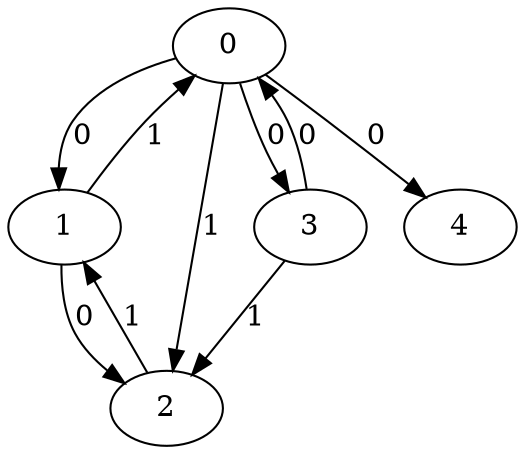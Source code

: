 // Source:1856 Canonical: -1 0 1 0 0 1 -1 0 -1 -1 -1 1 -1 -1 -1 0 -1 1 -1 -1 -1 -1 -1 -1 -1
digraph HRA_from_1856_graph_000 {
  0 -> 1 [label="0"];
  0 -> 2 [label="1"];
  0 -> 3 [label="0"];
  1 -> 0 [label="1"];
  1 -> 2 [label="0"];
  2 -> 1 [label="1"];
  3 -> 0 [label="0"];
  3 -> 2 [label="1"];
  0 -> 4 [label="0"];
}

// Source:1856 Canonical: -1 0 1 0 0 1 -1 0 -1 -1 -1 1 -1 -1 -1 0 -1 1 -1 -1 0 -1 -1 -1 -1
digraph HRA_from_1856_graph_001 {
  0 -> 1 [label="0"];
  0 -> 2 [label="1"];
  0 -> 3 [label="0"];
  1 -> 0 [label="1"];
  1 -> 2 [label="0"];
  2 -> 1 [label="1"];
  3 -> 0 [label="0"];
  3 -> 2 [label="1"];
  0 -> 4 [label="0"];
  4 -> 0 [label="0"];
}

// Source:1856 Canonical: -1 0 1 0 -1 1 -1 0 -1 0 -1 1 -1 -1 -1 0 -1 1 -1 -1 -1 -1 -1 -1 -1
digraph HRA_from_1856_graph_002 {
  0 -> 1 [label="0"];
  0 -> 2 [label="1"];
  0 -> 3 [label="0"];
  1 -> 0 [label="1"];
  1 -> 2 [label="0"];
  2 -> 1 [label="1"];
  3 -> 0 [label="0"];
  3 -> 2 [label="1"];
  1 -> 4 [label="0"];
}

// Source:1856 Canonical: -1 0 1 0 0 1 -1 0 -1 0 -1 1 -1 -1 -1 0 -1 1 -1 -1 -1 -1 -1 -1 -1
digraph HRA_from_1856_graph_003 {
  0 -> 1 [label="0"];
  0 -> 2 [label="1"];
  0 -> 3 [label="0"];
  1 -> 0 [label="1"];
  1 -> 2 [label="0"];
  2 -> 1 [label="1"];
  3 -> 0 [label="0"];
  3 -> 2 [label="1"];
  0 -> 4 [label="0"];
  1 -> 4 [label="0"];
}

// Source:1856 Canonical: -1 0 1 0 -1 1 -1 0 -1 0 -1 1 -1 -1 -1 0 -1 1 -1 -1 0 -1 -1 -1 -1
digraph HRA_from_1856_graph_004 {
  0 -> 1 [label="0"];
  0 -> 2 [label="1"];
  0 -> 3 [label="0"];
  1 -> 0 [label="1"];
  1 -> 2 [label="0"];
  2 -> 1 [label="1"];
  3 -> 0 [label="0"];
  3 -> 2 [label="1"];
  4 -> 0 [label="0"];
  1 -> 4 [label="0"];
}

// Source:1856 Canonical: -1 0 1 0 0 1 -1 0 -1 0 -1 1 -1 -1 -1 0 -1 1 -1 -1 0 -1 -1 -1 -1
digraph HRA_from_1856_graph_005 {
  0 -> 1 [label="0"];
  0 -> 2 [label="1"];
  0 -> 3 [label="0"];
  1 -> 0 [label="1"];
  1 -> 2 [label="0"];
  2 -> 1 [label="1"];
  3 -> 0 [label="0"];
  3 -> 2 [label="1"];
  0 -> 4 [label="0"];
  4 -> 0 [label="0"];
  1 -> 4 [label="0"];
}

// Source:1856 Canonical: -1 0 1 0 0 1 -1 0 -1 -1 -1 1 -1 -1 -1 0 -1 1 -1 -1 -1 0 -1 -1 -1
digraph HRA_from_1856_graph_006 {
  0 -> 1 [label="0"];
  0 -> 2 [label="1"];
  0 -> 3 [label="0"];
  1 -> 0 [label="1"];
  1 -> 2 [label="0"];
  2 -> 1 [label="1"];
  3 -> 0 [label="0"];
  3 -> 2 [label="1"];
  0 -> 4 [label="0"];
  4 -> 1 [label="0"];
}

// Source:1856 Canonical: -1 0 1 0 0 1 -1 0 -1 -1 -1 1 -1 -1 -1 0 -1 1 -1 -1 0 0 -1 -1 -1
digraph HRA_from_1856_graph_007 {
  0 -> 1 [label="0"];
  0 -> 2 [label="1"];
  0 -> 3 [label="0"];
  1 -> 0 [label="1"];
  1 -> 2 [label="0"];
  2 -> 1 [label="1"];
  3 -> 0 [label="0"];
  3 -> 2 [label="1"];
  0 -> 4 [label="0"];
  4 -> 0 [label="0"];
  4 -> 1 [label="0"];
}

// Source:1856 Canonical: -1 0 1 0 -1 1 -1 0 -1 0 -1 1 -1 -1 -1 0 -1 1 -1 -1 -1 0 -1 -1 -1
digraph HRA_from_1856_graph_008 {
  0 -> 1 [label="0"];
  0 -> 2 [label="1"];
  0 -> 3 [label="0"];
  1 -> 0 [label="1"];
  1 -> 2 [label="0"];
  2 -> 1 [label="1"];
  3 -> 0 [label="0"];
  3 -> 2 [label="1"];
  1 -> 4 [label="0"];
  4 -> 1 [label="0"];
}

// Source:1856 Canonical: -1 0 1 0 0 1 -1 0 -1 0 -1 1 -1 -1 -1 0 -1 1 -1 -1 -1 0 -1 -1 -1
digraph HRA_from_1856_graph_009 {
  0 -> 1 [label="0"];
  0 -> 2 [label="1"];
  0 -> 3 [label="0"];
  1 -> 0 [label="1"];
  1 -> 2 [label="0"];
  2 -> 1 [label="1"];
  3 -> 0 [label="0"];
  3 -> 2 [label="1"];
  0 -> 4 [label="0"];
  1 -> 4 [label="0"];
  4 -> 1 [label="0"];
}

// Source:1856 Canonical: -1 0 1 0 -1 1 -1 0 -1 0 -1 1 -1 -1 -1 0 -1 1 -1 -1 0 0 -1 -1 -1
digraph HRA_from_1856_graph_010 {
  0 -> 1 [label="0"];
  0 -> 2 [label="1"];
  0 -> 3 [label="0"];
  1 -> 0 [label="1"];
  1 -> 2 [label="0"];
  2 -> 1 [label="1"];
  3 -> 0 [label="0"];
  3 -> 2 [label="1"];
  4 -> 0 [label="0"];
  1 -> 4 [label="0"];
  4 -> 1 [label="0"];
}

// Source:1856 Canonical: -1 0 1 0 0 1 -1 0 -1 0 -1 1 -1 -1 -1 0 -1 1 -1 -1 0 0 -1 -1 -1
digraph HRA_from_1856_graph_011 {
  0 -> 1 [label="0"];
  0 -> 2 [label="1"];
  0 -> 3 [label="0"];
  1 -> 0 [label="1"];
  1 -> 2 [label="0"];
  2 -> 1 [label="1"];
  3 -> 0 [label="0"];
  3 -> 2 [label="1"];
  0 -> 4 [label="0"];
  4 -> 0 [label="0"];
  1 -> 4 [label="0"];
  4 -> 1 [label="0"];
}

// Source:1856 Canonical: -1 0 1 0 -1 1 -1 0 -1 -1 -1 1 -1 -1 0 0 -1 1 -1 -1 -1 -1 -1 -1 -1
digraph HRA_from_1856_graph_012 {
  0 -> 1 [label="0"];
  0 -> 2 [label="1"];
  0 -> 3 [label="0"];
  1 -> 0 [label="1"];
  1 -> 2 [label="0"];
  2 -> 1 [label="1"];
  3 -> 0 [label="0"];
  3 -> 2 [label="1"];
  2 -> 4 [label="0"];
}

// Source:1856 Canonical: -1 0 1 0 0 1 -1 0 -1 -1 -1 1 -1 -1 0 0 -1 1 -1 -1 -1 -1 -1 -1 -1
digraph HRA_from_1856_graph_013 {
  0 -> 1 [label="0"];
  0 -> 2 [label="1"];
  0 -> 3 [label="0"];
  1 -> 0 [label="1"];
  1 -> 2 [label="0"];
  2 -> 1 [label="1"];
  3 -> 0 [label="0"];
  3 -> 2 [label="1"];
  0 -> 4 [label="0"];
  2 -> 4 [label="0"];
}

// Source:1856 Canonical: -1 0 1 0 -1 1 -1 0 -1 -1 -1 1 -1 -1 0 0 -1 1 -1 -1 0 -1 -1 -1 -1
digraph HRA_from_1856_graph_014 {
  0 -> 1 [label="0"];
  0 -> 2 [label="1"];
  0 -> 3 [label="0"];
  1 -> 0 [label="1"];
  1 -> 2 [label="0"];
  2 -> 1 [label="1"];
  3 -> 0 [label="0"];
  3 -> 2 [label="1"];
  4 -> 0 [label="0"];
  2 -> 4 [label="0"];
}

// Source:1856 Canonical: -1 0 1 0 0 1 -1 0 -1 -1 -1 1 -1 -1 0 0 -1 1 -1 -1 0 -1 -1 -1 -1
digraph HRA_from_1856_graph_015 {
  0 -> 1 [label="0"];
  0 -> 2 [label="1"];
  0 -> 3 [label="0"];
  1 -> 0 [label="1"];
  1 -> 2 [label="0"];
  2 -> 1 [label="1"];
  3 -> 0 [label="0"];
  3 -> 2 [label="1"];
  0 -> 4 [label="0"];
  4 -> 0 [label="0"];
  2 -> 4 [label="0"];
}

// Source:1856 Canonical: -1 0 1 0 -1 1 -1 0 -1 0 -1 1 -1 -1 0 0 -1 1 -1 -1 -1 -1 -1 -1 -1
digraph HRA_from_1856_graph_016 {
  0 -> 1 [label="0"];
  0 -> 2 [label="1"];
  0 -> 3 [label="0"];
  1 -> 0 [label="1"];
  1 -> 2 [label="0"];
  2 -> 1 [label="1"];
  3 -> 0 [label="0"];
  3 -> 2 [label="1"];
  1 -> 4 [label="0"];
  2 -> 4 [label="0"];
}

// Source:1856 Canonical: -1 0 1 0 0 1 -1 0 -1 0 -1 1 -1 -1 0 0 -1 1 -1 -1 -1 -1 -1 -1 -1
digraph HRA_from_1856_graph_017 {
  0 -> 1 [label="0"];
  0 -> 2 [label="1"];
  0 -> 3 [label="0"];
  1 -> 0 [label="1"];
  1 -> 2 [label="0"];
  2 -> 1 [label="1"];
  3 -> 0 [label="0"];
  3 -> 2 [label="1"];
  0 -> 4 [label="0"];
  1 -> 4 [label="0"];
  2 -> 4 [label="0"];
}

// Source:1856 Canonical: -1 0 1 0 -1 1 -1 0 -1 0 -1 1 -1 -1 0 0 -1 1 -1 -1 0 -1 -1 -1 -1
digraph HRA_from_1856_graph_018 {
  0 -> 1 [label="0"];
  0 -> 2 [label="1"];
  0 -> 3 [label="0"];
  1 -> 0 [label="1"];
  1 -> 2 [label="0"];
  2 -> 1 [label="1"];
  3 -> 0 [label="0"];
  3 -> 2 [label="1"];
  4 -> 0 [label="0"];
  1 -> 4 [label="0"];
  2 -> 4 [label="0"];
}

// Source:1856 Canonical: -1 0 1 0 0 1 -1 0 -1 0 -1 1 -1 -1 0 0 -1 1 -1 -1 0 -1 -1 -1 -1
digraph HRA_from_1856_graph_019 {
  0 -> 1 [label="0"];
  0 -> 2 [label="1"];
  0 -> 3 [label="0"];
  1 -> 0 [label="1"];
  1 -> 2 [label="0"];
  2 -> 1 [label="1"];
  3 -> 0 [label="0"];
  3 -> 2 [label="1"];
  0 -> 4 [label="0"];
  4 -> 0 [label="0"];
  1 -> 4 [label="0"];
  2 -> 4 [label="0"];
}

// Source:1856 Canonical: -1 0 1 0 -1 1 -1 0 -1 -1 -1 1 -1 -1 0 0 -1 1 -1 -1 -1 0 -1 -1 -1
digraph HRA_from_1856_graph_020 {
  0 -> 1 [label="0"];
  0 -> 2 [label="1"];
  0 -> 3 [label="0"];
  1 -> 0 [label="1"];
  1 -> 2 [label="0"];
  2 -> 1 [label="1"];
  3 -> 0 [label="0"];
  3 -> 2 [label="1"];
  4 -> 1 [label="0"];
  2 -> 4 [label="0"];
}

// Source:1856 Canonical: -1 0 1 0 0 1 -1 0 -1 -1 -1 1 -1 -1 0 0 -1 1 -1 -1 -1 0 -1 -1 -1
digraph HRA_from_1856_graph_021 {
  0 -> 1 [label="0"];
  0 -> 2 [label="1"];
  0 -> 3 [label="0"];
  1 -> 0 [label="1"];
  1 -> 2 [label="0"];
  2 -> 1 [label="1"];
  3 -> 0 [label="0"];
  3 -> 2 [label="1"];
  0 -> 4 [label="0"];
  4 -> 1 [label="0"];
  2 -> 4 [label="0"];
}

// Source:1856 Canonical: -1 0 1 0 -1 1 -1 0 -1 -1 -1 1 -1 -1 0 0 -1 1 -1 -1 0 0 -1 -1 -1
digraph HRA_from_1856_graph_022 {
  0 -> 1 [label="0"];
  0 -> 2 [label="1"];
  0 -> 3 [label="0"];
  1 -> 0 [label="1"];
  1 -> 2 [label="0"];
  2 -> 1 [label="1"];
  3 -> 0 [label="0"];
  3 -> 2 [label="1"];
  4 -> 0 [label="0"];
  4 -> 1 [label="0"];
  2 -> 4 [label="0"];
}

// Source:1856 Canonical: -1 0 1 0 0 1 -1 0 -1 -1 -1 1 -1 -1 0 0 -1 1 -1 -1 0 0 -1 -1 -1
digraph HRA_from_1856_graph_023 {
  0 -> 1 [label="0"];
  0 -> 2 [label="1"];
  0 -> 3 [label="0"];
  1 -> 0 [label="1"];
  1 -> 2 [label="0"];
  2 -> 1 [label="1"];
  3 -> 0 [label="0"];
  3 -> 2 [label="1"];
  0 -> 4 [label="0"];
  4 -> 0 [label="0"];
  4 -> 1 [label="0"];
  2 -> 4 [label="0"];
}

// Source:1856 Canonical: -1 0 1 0 -1 1 -1 0 -1 0 -1 1 -1 -1 0 0 -1 1 -1 -1 -1 0 -1 -1 -1
digraph HRA_from_1856_graph_024 {
  0 -> 1 [label="0"];
  0 -> 2 [label="1"];
  0 -> 3 [label="0"];
  1 -> 0 [label="1"];
  1 -> 2 [label="0"];
  2 -> 1 [label="1"];
  3 -> 0 [label="0"];
  3 -> 2 [label="1"];
  1 -> 4 [label="0"];
  4 -> 1 [label="0"];
  2 -> 4 [label="0"];
}

// Source:1856 Canonical: -1 0 1 0 0 1 -1 0 -1 0 -1 1 -1 -1 0 0 -1 1 -1 -1 -1 0 -1 -1 -1
digraph HRA_from_1856_graph_025 {
  0 -> 1 [label="0"];
  0 -> 2 [label="1"];
  0 -> 3 [label="0"];
  1 -> 0 [label="1"];
  1 -> 2 [label="0"];
  2 -> 1 [label="1"];
  3 -> 0 [label="0"];
  3 -> 2 [label="1"];
  0 -> 4 [label="0"];
  1 -> 4 [label="0"];
  4 -> 1 [label="0"];
  2 -> 4 [label="0"];
}

// Source:1856 Canonical: -1 0 1 0 -1 1 -1 0 -1 0 -1 1 -1 -1 0 0 -1 1 -1 -1 0 0 -1 -1 -1
digraph HRA_from_1856_graph_026 {
  0 -> 1 [label="0"];
  0 -> 2 [label="1"];
  0 -> 3 [label="0"];
  1 -> 0 [label="1"];
  1 -> 2 [label="0"];
  2 -> 1 [label="1"];
  3 -> 0 [label="0"];
  3 -> 2 [label="1"];
  4 -> 0 [label="0"];
  1 -> 4 [label="0"];
  4 -> 1 [label="0"];
  2 -> 4 [label="0"];
}

// Source:1856 Canonical: -1 0 1 0 0 1 -1 0 -1 0 -1 1 -1 -1 0 0 -1 1 -1 -1 0 0 -1 -1 -1
digraph HRA_from_1856_graph_027 {
  0 -> 1 [label="0"];
  0 -> 2 [label="1"];
  0 -> 3 [label="0"];
  1 -> 0 [label="1"];
  1 -> 2 [label="0"];
  2 -> 1 [label="1"];
  3 -> 0 [label="0"];
  3 -> 2 [label="1"];
  0 -> 4 [label="0"];
  4 -> 0 [label="0"];
  1 -> 4 [label="0"];
  4 -> 1 [label="0"];
  2 -> 4 [label="0"];
}

// Source:1856 Canonical: -1 0 1 0 0 1 -1 0 -1 -1 -1 1 -1 -1 -1 0 -1 1 -1 -1 -1 -1 0 -1 -1
digraph HRA_from_1856_graph_028 {
  0 -> 1 [label="0"];
  0 -> 2 [label="1"];
  0 -> 3 [label="0"];
  1 -> 0 [label="1"];
  1 -> 2 [label="0"];
  2 -> 1 [label="1"];
  3 -> 0 [label="0"];
  3 -> 2 [label="1"];
  0 -> 4 [label="0"];
  4 -> 2 [label="0"];
}

// Source:1856 Canonical: -1 0 1 0 0 1 -1 0 -1 -1 -1 1 -1 -1 -1 0 -1 1 -1 -1 0 -1 0 -1 -1
digraph HRA_from_1856_graph_029 {
  0 -> 1 [label="0"];
  0 -> 2 [label="1"];
  0 -> 3 [label="0"];
  1 -> 0 [label="1"];
  1 -> 2 [label="0"];
  2 -> 1 [label="1"];
  3 -> 0 [label="0"];
  3 -> 2 [label="1"];
  0 -> 4 [label="0"];
  4 -> 0 [label="0"];
  4 -> 2 [label="0"];
}

// Source:1856 Canonical: -1 0 1 0 -1 1 -1 0 -1 0 -1 1 -1 -1 -1 0 -1 1 -1 -1 -1 -1 0 -1 -1
digraph HRA_from_1856_graph_030 {
  0 -> 1 [label="0"];
  0 -> 2 [label="1"];
  0 -> 3 [label="0"];
  1 -> 0 [label="1"];
  1 -> 2 [label="0"];
  2 -> 1 [label="1"];
  3 -> 0 [label="0"];
  3 -> 2 [label="1"];
  1 -> 4 [label="0"];
  4 -> 2 [label="0"];
}

// Source:1856 Canonical: -1 0 1 0 0 1 -1 0 -1 0 -1 1 -1 -1 -1 0 -1 1 -1 -1 -1 -1 0 -1 -1
digraph HRA_from_1856_graph_031 {
  0 -> 1 [label="0"];
  0 -> 2 [label="1"];
  0 -> 3 [label="0"];
  1 -> 0 [label="1"];
  1 -> 2 [label="0"];
  2 -> 1 [label="1"];
  3 -> 0 [label="0"];
  3 -> 2 [label="1"];
  0 -> 4 [label="0"];
  1 -> 4 [label="0"];
  4 -> 2 [label="0"];
}

// Source:1856 Canonical: -1 0 1 0 -1 1 -1 0 -1 0 -1 1 -1 -1 -1 0 -1 1 -1 -1 0 -1 0 -1 -1
digraph HRA_from_1856_graph_032 {
  0 -> 1 [label="0"];
  0 -> 2 [label="1"];
  0 -> 3 [label="0"];
  1 -> 0 [label="1"];
  1 -> 2 [label="0"];
  2 -> 1 [label="1"];
  3 -> 0 [label="0"];
  3 -> 2 [label="1"];
  4 -> 0 [label="0"];
  1 -> 4 [label="0"];
  4 -> 2 [label="0"];
}

// Source:1856 Canonical: -1 0 1 0 0 1 -1 0 -1 0 -1 1 -1 -1 -1 0 -1 1 -1 -1 0 -1 0 -1 -1
digraph HRA_from_1856_graph_033 {
  0 -> 1 [label="0"];
  0 -> 2 [label="1"];
  0 -> 3 [label="0"];
  1 -> 0 [label="1"];
  1 -> 2 [label="0"];
  2 -> 1 [label="1"];
  3 -> 0 [label="0"];
  3 -> 2 [label="1"];
  0 -> 4 [label="0"];
  4 -> 0 [label="0"];
  1 -> 4 [label="0"];
  4 -> 2 [label="0"];
}

// Source:1856 Canonical: -1 0 1 0 0 1 -1 0 -1 -1 -1 1 -1 -1 -1 0 -1 1 -1 -1 -1 0 0 -1 -1
digraph HRA_from_1856_graph_034 {
  0 -> 1 [label="0"];
  0 -> 2 [label="1"];
  0 -> 3 [label="0"];
  1 -> 0 [label="1"];
  1 -> 2 [label="0"];
  2 -> 1 [label="1"];
  3 -> 0 [label="0"];
  3 -> 2 [label="1"];
  0 -> 4 [label="0"];
  4 -> 1 [label="0"];
  4 -> 2 [label="0"];
}

// Source:1856 Canonical: -1 0 1 0 0 1 -1 0 -1 -1 -1 1 -1 -1 -1 0 -1 1 -1 -1 0 0 0 -1 -1
digraph HRA_from_1856_graph_035 {
  0 -> 1 [label="0"];
  0 -> 2 [label="1"];
  0 -> 3 [label="0"];
  1 -> 0 [label="1"];
  1 -> 2 [label="0"];
  2 -> 1 [label="1"];
  3 -> 0 [label="0"];
  3 -> 2 [label="1"];
  0 -> 4 [label="0"];
  4 -> 0 [label="0"];
  4 -> 1 [label="0"];
  4 -> 2 [label="0"];
}

// Source:1856 Canonical: -1 0 1 0 -1 1 -1 0 -1 0 -1 1 -1 -1 -1 0 -1 1 -1 -1 -1 0 0 -1 -1
digraph HRA_from_1856_graph_036 {
  0 -> 1 [label="0"];
  0 -> 2 [label="1"];
  0 -> 3 [label="0"];
  1 -> 0 [label="1"];
  1 -> 2 [label="0"];
  2 -> 1 [label="1"];
  3 -> 0 [label="0"];
  3 -> 2 [label="1"];
  1 -> 4 [label="0"];
  4 -> 1 [label="0"];
  4 -> 2 [label="0"];
}

// Source:1856 Canonical: -1 0 1 0 0 1 -1 0 -1 0 -1 1 -1 -1 -1 0 -1 1 -1 -1 -1 0 0 -1 -1
digraph HRA_from_1856_graph_037 {
  0 -> 1 [label="0"];
  0 -> 2 [label="1"];
  0 -> 3 [label="0"];
  1 -> 0 [label="1"];
  1 -> 2 [label="0"];
  2 -> 1 [label="1"];
  3 -> 0 [label="0"];
  3 -> 2 [label="1"];
  0 -> 4 [label="0"];
  1 -> 4 [label="0"];
  4 -> 1 [label="0"];
  4 -> 2 [label="0"];
}

// Source:1856 Canonical: -1 0 1 0 -1 1 -1 0 -1 0 -1 1 -1 -1 -1 0 -1 1 -1 -1 0 0 0 -1 -1
digraph HRA_from_1856_graph_038 {
  0 -> 1 [label="0"];
  0 -> 2 [label="1"];
  0 -> 3 [label="0"];
  1 -> 0 [label="1"];
  1 -> 2 [label="0"];
  2 -> 1 [label="1"];
  3 -> 0 [label="0"];
  3 -> 2 [label="1"];
  4 -> 0 [label="0"];
  1 -> 4 [label="0"];
  4 -> 1 [label="0"];
  4 -> 2 [label="0"];
}

// Source:1856 Canonical: -1 0 1 0 0 1 -1 0 -1 0 -1 1 -1 -1 -1 0 -1 1 -1 -1 0 0 0 -1 -1
digraph HRA_from_1856_graph_039 {
  0 -> 1 [label="0"];
  0 -> 2 [label="1"];
  0 -> 3 [label="0"];
  1 -> 0 [label="1"];
  1 -> 2 [label="0"];
  2 -> 1 [label="1"];
  3 -> 0 [label="0"];
  3 -> 2 [label="1"];
  0 -> 4 [label="0"];
  4 -> 0 [label="0"];
  1 -> 4 [label="0"];
  4 -> 1 [label="0"];
  4 -> 2 [label="0"];
}

// Source:1856 Canonical: -1 0 1 0 -1 1 -1 0 -1 -1 -1 1 -1 -1 0 0 -1 1 -1 -1 -1 -1 0 -1 -1
digraph HRA_from_1856_graph_040 {
  0 -> 1 [label="0"];
  0 -> 2 [label="1"];
  0 -> 3 [label="0"];
  1 -> 0 [label="1"];
  1 -> 2 [label="0"];
  2 -> 1 [label="1"];
  3 -> 0 [label="0"];
  3 -> 2 [label="1"];
  2 -> 4 [label="0"];
  4 -> 2 [label="0"];
}

// Source:1856 Canonical: -1 0 1 0 0 1 -1 0 -1 -1 -1 1 -1 -1 0 0 -1 1 -1 -1 -1 -1 0 -1 -1
digraph HRA_from_1856_graph_041 {
  0 -> 1 [label="0"];
  0 -> 2 [label="1"];
  0 -> 3 [label="0"];
  1 -> 0 [label="1"];
  1 -> 2 [label="0"];
  2 -> 1 [label="1"];
  3 -> 0 [label="0"];
  3 -> 2 [label="1"];
  0 -> 4 [label="0"];
  2 -> 4 [label="0"];
  4 -> 2 [label="0"];
}

// Source:1856 Canonical: -1 0 1 0 -1 1 -1 0 -1 -1 -1 1 -1 -1 0 0 -1 1 -1 -1 0 -1 0 -1 -1
digraph HRA_from_1856_graph_042 {
  0 -> 1 [label="0"];
  0 -> 2 [label="1"];
  0 -> 3 [label="0"];
  1 -> 0 [label="1"];
  1 -> 2 [label="0"];
  2 -> 1 [label="1"];
  3 -> 0 [label="0"];
  3 -> 2 [label="1"];
  4 -> 0 [label="0"];
  2 -> 4 [label="0"];
  4 -> 2 [label="0"];
}

// Source:1856 Canonical: -1 0 1 0 0 1 -1 0 -1 -1 -1 1 -1 -1 0 0 -1 1 -1 -1 0 -1 0 -1 -1
digraph HRA_from_1856_graph_043 {
  0 -> 1 [label="0"];
  0 -> 2 [label="1"];
  0 -> 3 [label="0"];
  1 -> 0 [label="1"];
  1 -> 2 [label="0"];
  2 -> 1 [label="1"];
  3 -> 0 [label="0"];
  3 -> 2 [label="1"];
  0 -> 4 [label="0"];
  4 -> 0 [label="0"];
  2 -> 4 [label="0"];
  4 -> 2 [label="0"];
}

// Source:1856 Canonical: -1 0 1 0 -1 1 -1 0 -1 0 -1 1 -1 -1 0 0 -1 1 -1 -1 -1 -1 0 -1 -1
digraph HRA_from_1856_graph_044 {
  0 -> 1 [label="0"];
  0 -> 2 [label="1"];
  0 -> 3 [label="0"];
  1 -> 0 [label="1"];
  1 -> 2 [label="0"];
  2 -> 1 [label="1"];
  3 -> 0 [label="0"];
  3 -> 2 [label="1"];
  1 -> 4 [label="0"];
  2 -> 4 [label="0"];
  4 -> 2 [label="0"];
}

// Source:1856 Canonical: -1 0 1 0 0 1 -1 0 -1 0 -1 1 -1 -1 0 0 -1 1 -1 -1 -1 -1 0 -1 -1
digraph HRA_from_1856_graph_045 {
  0 -> 1 [label="0"];
  0 -> 2 [label="1"];
  0 -> 3 [label="0"];
  1 -> 0 [label="1"];
  1 -> 2 [label="0"];
  2 -> 1 [label="1"];
  3 -> 0 [label="0"];
  3 -> 2 [label="1"];
  0 -> 4 [label="0"];
  1 -> 4 [label="0"];
  2 -> 4 [label="0"];
  4 -> 2 [label="0"];
}

// Source:1856 Canonical: -1 0 1 0 -1 1 -1 0 -1 0 -1 1 -1 -1 0 0 -1 1 -1 -1 0 -1 0 -1 -1
digraph HRA_from_1856_graph_046 {
  0 -> 1 [label="0"];
  0 -> 2 [label="1"];
  0 -> 3 [label="0"];
  1 -> 0 [label="1"];
  1 -> 2 [label="0"];
  2 -> 1 [label="1"];
  3 -> 0 [label="0"];
  3 -> 2 [label="1"];
  4 -> 0 [label="0"];
  1 -> 4 [label="0"];
  2 -> 4 [label="0"];
  4 -> 2 [label="0"];
}

// Source:1856 Canonical: -1 0 1 0 0 1 -1 0 -1 0 -1 1 -1 -1 0 0 -1 1 -1 -1 0 -1 0 -1 -1
digraph HRA_from_1856_graph_047 {
  0 -> 1 [label="0"];
  0 -> 2 [label="1"];
  0 -> 3 [label="0"];
  1 -> 0 [label="1"];
  1 -> 2 [label="0"];
  2 -> 1 [label="1"];
  3 -> 0 [label="0"];
  3 -> 2 [label="1"];
  0 -> 4 [label="0"];
  4 -> 0 [label="0"];
  1 -> 4 [label="0"];
  2 -> 4 [label="0"];
  4 -> 2 [label="0"];
}

// Source:1856 Canonical: -1 0 1 0 -1 1 -1 0 -1 -1 -1 1 -1 -1 0 0 -1 1 -1 -1 -1 0 0 -1 -1
digraph HRA_from_1856_graph_048 {
  0 -> 1 [label="0"];
  0 -> 2 [label="1"];
  0 -> 3 [label="0"];
  1 -> 0 [label="1"];
  1 -> 2 [label="0"];
  2 -> 1 [label="1"];
  3 -> 0 [label="0"];
  3 -> 2 [label="1"];
  4 -> 1 [label="0"];
  2 -> 4 [label="0"];
  4 -> 2 [label="0"];
}

// Source:1856 Canonical: -1 0 1 0 0 1 -1 0 -1 -1 -1 1 -1 -1 0 0 -1 1 -1 -1 -1 0 0 -1 -1
digraph HRA_from_1856_graph_049 {
  0 -> 1 [label="0"];
  0 -> 2 [label="1"];
  0 -> 3 [label="0"];
  1 -> 0 [label="1"];
  1 -> 2 [label="0"];
  2 -> 1 [label="1"];
  3 -> 0 [label="0"];
  3 -> 2 [label="1"];
  0 -> 4 [label="0"];
  4 -> 1 [label="0"];
  2 -> 4 [label="0"];
  4 -> 2 [label="0"];
}

// Source:1856 Canonical: -1 0 1 0 -1 1 -1 0 -1 -1 -1 1 -1 -1 0 0 -1 1 -1 -1 0 0 0 -1 -1
digraph HRA_from_1856_graph_050 {
  0 -> 1 [label="0"];
  0 -> 2 [label="1"];
  0 -> 3 [label="0"];
  1 -> 0 [label="1"];
  1 -> 2 [label="0"];
  2 -> 1 [label="1"];
  3 -> 0 [label="0"];
  3 -> 2 [label="1"];
  4 -> 0 [label="0"];
  4 -> 1 [label="0"];
  2 -> 4 [label="0"];
  4 -> 2 [label="0"];
}

// Source:1856 Canonical: -1 0 1 0 0 1 -1 0 -1 -1 -1 1 -1 -1 0 0 -1 1 -1 -1 0 0 0 -1 -1
digraph HRA_from_1856_graph_051 {
  0 -> 1 [label="0"];
  0 -> 2 [label="1"];
  0 -> 3 [label="0"];
  1 -> 0 [label="1"];
  1 -> 2 [label="0"];
  2 -> 1 [label="1"];
  3 -> 0 [label="0"];
  3 -> 2 [label="1"];
  0 -> 4 [label="0"];
  4 -> 0 [label="0"];
  4 -> 1 [label="0"];
  2 -> 4 [label="0"];
  4 -> 2 [label="0"];
}

// Source:1856 Canonical: -1 0 1 0 -1 1 -1 0 -1 0 -1 1 -1 -1 0 0 -1 1 -1 -1 -1 0 0 -1 -1
digraph HRA_from_1856_graph_052 {
  0 -> 1 [label="0"];
  0 -> 2 [label="1"];
  0 -> 3 [label="0"];
  1 -> 0 [label="1"];
  1 -> 2 [label="0"];
  2 -> 1 [label="1"];
  3 -> 0 [label="0"];
  3 -> 2 [label="1"];
  1 -> 4 [label="0"];
  4 -> 1 [label="0"];
  2 -> 4 [label="0"];
  4 -> 2 [label="0"];
}

// Source:1856 Canonical: -1 0 1 0 0 1 -1 0 -1 0 -1 1 -1 -1 0 0 -1 1 -1 -1 -1 0 0 -1 -1
digraph HRA_from_1856_graph_053 {
  0 -> 1 [label="0"];
  0 -> 2 [label="1"];
  0 -> 3 [label="0"];
  1 -> 0 [label="1"];
  1 -> 2 [label="0"];
  2 -> 1 [label="1"];
  3 -> 0 [label="0"];
  3 -> 2 [label="1"];
  0 -> 4 [label="0"];
  1 -> 4 [label="0"];
  4 -> 1 [label="0"];
  2 -> 4 [label="0"];
  4 -> 2 [label="0"];
}

// Source:1856 Canonical: -1 0 1 0 -1 1 -1 0 -1 0 -1 1 -1 -1 0 0 -1 1 -1 -1 0 0 0 -1 -1
digraph HRA_from_1856_graph_054 {
  0 -> 1 [label="0"];
  0 -> 2 [label="1"];
  0 -> 3 [label="0"];
  1 -> 0 [label="1"];
  1 -> 2 [label="0"];
  2 -> 1 [label="1"];
  3 -> 0 [label="0"];
  3 -> 2 [label="1"];
  4 -> 0 [label="0"];
  1 -> 4 [label="0"];
  4 -> 1 [label="0"];
  2 -> 4 [label="0"];
  4 -> 2 [label="0"];
}

// Source:1856 Canonical: -1 0 1 0 0 1 -1 0 -1 0 -1 1 -1 -1 0 0 -1 1 -1 -1 0 0 0 -1 -1
digraph HRA_from_1856_graph_055 {
  0 -> 1 [label="0"];
  0 -> 2 [label="1"];
  0 -> 3 [label="0"];
  1 -> 0 [label="1"];
  1 -> 2 [label="0"];
  2 -> 1 [label="1"];
  3 -> 0 [label="0"];
  3 -> 2 [label="1"];
  0 -> 4 [label="0"];
  4 -> 0 [label="0"];
  1 -> 4 [label="0"];
  4 -> 1 [label="0"];
  2 -> 4 [label="0"];
  4 -> 2 [label="0"];
}

// Source:1856 Canonical: -1 0 1 0 -1 1 -1 0 -1 -1 -1 1 -1 -1 -1 0 -1 1 -1 0 -1 -1 -1 -1 -1
digraph HRA_from_1856_graph_056 {
  0 -> 1 [label="0"];
  0 -> 2 [label="1"];
  0 -> 3 [label="0"];
  1 -> 0 [label="1"];
  1 -> 2 [label="0"];
  2 -> 1 [label="1"];
  3 -> 0 [label="0"];
  3 -> 2 [label="1"];
  3 -> 4 [label="0"];
}

// Source:1856 Canonical: -1 0 1 0 0 1 -1 0 -1 -1 -1 1 -1 -1 -1 0 -1 1 -1 0 -1 -1 -1 -1 -1
digraph HRA_from_1856_graph_057 {
  0 -> 1 [label="0"];
  0 -> 2 [label="1"];
  0 -> 3 [label="0"];
  1 -> 0 [label="1"];
  1 -> 2 [label="0"];
  2 -> 1 [label="1"];
  3 -> 0 [label="0"];
  3 -> 2 [label="1"];
  0 -> 4 [label="0"];
  3 -> 4 [label="0"];
}

// Source:1856 Canonical: -1 0 1 0 -1 1 -1 0 -1 -1 -1 1 -1 -1 -1 0 -1 1 -1 0 0 -1 -1 -1 -1
digraph HRA_from_1856_graph_058 {
  0 -> 1 [label="0"];
  0 -> 2 [label="1"];
  0 -> 3 [label="0"];
  1 -> 0 [label="1"];
  1 -> 2 [label="0"];
  2 -> 1 [label="1"];
  3 -> 0 [label="0"];
  3 -> 2 [label="1"];
  4 -> 0 [label="0"];
  3 -> 4 [label="0"];
}

// Source:1856 Canonical: -1 0 1 0 0 1 -1 0 -1 -1 -1 1 -1 -1 -1 0 -1 1 -1 0 0 -1 -1 -1 -1
digraph HRA_from_1856_graph_059 {
  0 -> 1 [label="0"];
  0 -> 2 [label="1"];
  0 -> 3 [label="0"];
  1 -> 0 [label="1"];
  1 -> 2 [label="0"];
  2 -> 1 [label="1"];
  3 -> 0 [label="0"];
  3 -> 2 [label="1"];
  0 -> 4 [label="0"];
  4 -> 0 [label="0"];
  3 -> 4 [label="0"];
}

// Source:1856 Canonical: -1 0 1 0 -1 1 -1 0 -1 0 -1 1 -1 -1 -1 0 -1 1 -1 0 -1 -1 -1 -1 -1
digraph HRA_from_1856_graph_060 {
  0 -> 1 [label="0"];
  0 -> 2 [label="1"];
  0 -> 3 [label="0"];
  1 -> 0 [label="1"];
  1 -> 2 [label="0"];
  2 -> 1 [label="1"];
  3 -> 0 [label="0"];
  3 -> 2 [label="1"];
  1 -> 4 [label="0"];
  3 -> 4 [label="0"];
}

// Source:1856 Canonical: -1 0 1 0 0 1 -1 0 -1 0 -1 1 -1 -1 -1 0 -1 1 -1 0 -1 -1 -1 -1 -1
digraph HRA_from_1856_graph_061 {
  0 -> 1 [label="0"];
  0 -> 2 [label="1"];
  0 -> 3 [label="0"];
  1 -> 0 [label="1"];
  1 -> 2 [label="0"];
  2 -> 1 [label="1"];
  3 -> 0 [label="0"];
  3 -> 2 [label="1"];
  0 -> 4 [label="0"];
  1 -> 4 [label="0"];
  3 -> 4 [label="0"];
}

// Source:1856 Canonical: -1 0 1 0 -1 1 -1 0 -1 0 -1 1 -1 -1 -1 0 -1 1 -1 0 0 -1 -1 -1 -1
digraph HRA_from_1856_graph_062 {
  0 -> 1 [label="0"];
  0 -> 2 [label="1"];
  0 -> 3 [label="0"];
  1 -> 0 [label="1"];
  1 -> 2 [label="0"];
  2 -> 1 [label="1"];
  3 -> 0 [label="0"];
  3 -> 2 [label="1"];
  4 -> 0 [label="0"];
  1 -> 4 [label="0"];
  3 -> 4 [label="0"];
}

// Source:1856 Canonical: -1 0 1 0 0 1 -1 0 -1 0 -1 1 -1 -1 -1 0 -1 1 -1 0 0 -1 -1 -1 -1
digraph HRA_from_1856_graph_063 {
  0 -> 1 [label="0"];
  0 -> 2 [label="1"];
  0 -> 3 [label="0"];
  1 -> 0 [label="1"];
  1 -> 2 [label="0"];
  2 -> 1 [label="1"];
  3 -> 0 [label="0"];
  3 -> 2 [label="1"];
  0 -> 4 [label="0"];
  4 -> 0 [label="0"];
  1 -> 4 [label="0"];
  3 -> 4 [label="0"];
}

// Source:1856 Canonical: -1 0 1 0 -1 1 -1 0 -1 -1 -1 1 -1 -1 -1 0 -1 1 -1 0 -1 0 -1 -1 -1
digraph HRA_from_1856_graph_064 {
  0 -> 1 [label="0"];
  0 -> 2 [label="1"];
  0 -> 3 [label="0"];
  1 -> 0 [label="1"];
  1 -> 2 [label="0"];
  2 -> 1 [label="1"];
  3 -> 0 [label="0"];
  3 -> 2 [label="1"];
  4 -> 1 [label="0"];
  3 -> 4 [label="0"];
}

// Source:1856 Canonical: -1 0 1 0 0 1 -1 0 -1 -1 -1 1 -1 -1 -1 0 -1 1 -1 0 -1 0 -1 -1 -1
digraph HRA_from_1856_graph_065 {
  0 -> 1 [label="0"];
  0 -> 2 [label="1"];
  0 -> 3 [label="0"];
  1 -> 0 [label="1"];
  1 -> 2 [label="0"];
  2 -> 1 [label="1"];
  3 -> 0 [label="0"];
  3 -> 2 [label="1"];
  0 -> 4 [label="0"];
  4 -> 1 [label="0"];
  3 -> 4 [label="0"];
}

// Source:1856 Canonical: -1 0 1 0 -1 1 -1 0 -1 -1 -1 1 -1 -1 -1 0 -1 1 -1 0 0 0 -1 -1 -1
digraph HRA_from_1856_graph_066 {
  0 -> 1 [label="0"];
  0 -> 2 [label="1"];
  0 -> 3 [label="0"];
  1 -> 0 [label="1"];
  1 -> 2 [label="0"];
  2 -> 1 [label="1"];
  3 -> 0 [label="0"];
  3 -> 2 [label="1"];
  4 -> 0 [label="0"];
  4 -> 1 [label="0"];
  3 -> 4 [label="0"];
}

// Source:1856 Canonical: -1 0 1 0 0 1 -1 0 -1 -1 -1 1 -1 -1 -1 0 -1 1 -1 0 0 0 -1 -1 -1
digraph HRA_from_1856_graph_067 {
  0 -> 1 [label="0"];
  0 -> 2 [label="1"];
  0 -> 3 [label="0"];
  1 -> 0 [label="1"];
  1 -> 2 [label="0"];
  2 -> 1 [label="1"];
  3 -> 0 [label="0"];
  3 -> 2 [label="1"];
  0 -> 4 [label="0"];
  4 -> 0 [label="0"];
  4 -> 1 [label="0"];
  3 -> 4 [label="0"];
}

// Source:1856 Canonical: -1 0 1 0 -1 1 -1 0 -1 0 -1 1 -1 -1 -1 0 -1 1 -1 0 -1 0 -1 -1 -1
digraph HRA_from_1856_graph_068 {
  0 -> 1 [label="0"];
  0 -> 2 [label="1"];
  0 -> 3 [label="0"];
  1 -> 0 [label="1"];
  1 -> 2 [label="0"];
  2 -> 1 [label="1"];
  3 -> 0 [label="0"];
  3 -> 2 [label="1"];
  1 -> 4 [label="0"];
  4 -> 1 [label="0"];
  3 -> 4 [label="0"];
}

// Source:1856 Canonical: -1 0 1 0 0 1 -1 0 -1 0 -1 1 -1 -1 -1 0 -1 1 -1 0 -1 0 -1 -1 -1
digraph HRA_from_1856_graph_069 {
  0 -> 1 [label="0"];
  0 -> 2 [label="1"];
  0 -> 3 [label="0"];
  1 -> 0 [label="1"];
  1 -> 2 [label="0"];
  2 -> 1 [label="1"];
  3 -> 0 [label="0"];
  3 -> 2 [label="1"];
  0 -> 4 [label="0"];
  1 -> 4 [label="0"];
  4 -> 1 [label="0"];
  3 -> 4 [label="0"];
}

// Source:1856 Canonical: -1 0 1 0 -1 1 -1 0 -1 0 -1 1 -1 -1 -1 0 -1 1 -1 0 0 0 -1 -1 -1
digraph HRA_from_1856_graph_070 {
  0 -> 1 [label="0"];
  0 -> 2 [label="1"];
  0 -> 3 [label="0"];
  1 -> 0 [label="1"];
  1 -> 2 [label="0"];
  2 -> 1 [label="1"];
  3 -> 0 [label="0"];
  3 -> 2 [label="1"];
  4 -> 0 [label="0"];
  1 -> 4 [label="0"];
  4 -> 1 [label="0"];
  3 -> 4 [label="0"];
}

// Source:1856 Canonical: -1 0 1 0 0 1 -1 0 -1 0 -1 1 -1 -1 -1 0 -1 1 -1 0 0 0 -1 -1 -1
digraph HRA_from_1856_graph_071 {
  0 -> 1 [label="0"];
  0 -> 2 [label="1"];
  0 -> 3 [label="0"];
  1 -> 0 [label="1"];
  1 -> 2 [label="0"];
  2 -> 1 [label="1"];
  3 -> 0 [label="0"];
  3 -> 2 [label="1"];
  0 -> 4 [label="0"];
  4 -> 0 [label="0"];
  1 -> 4 [label="0"];
  4 -> 1 [label="0"];
  3 -> 4 [label="0"];
}

// Source:1856 Canonical: -1 0 1 0 -1 1 -1 0 -1 -1 -1 1 -1 -1 0 0 -1 1 -1 0 -1 -1 -1 -1 -1
digraph HRA_from_1856_graph_072 {
  0 -> 1 [label="0"];
  0 -> 2 [label="1"];
  0 -> 3 [label="0"];
  1 -> 0 [label="1"];
  1 -> 2 [label="0"];
  2 -> 1 [label="1"];
  3 -> 0 [label="0"];
  3 -> 2 [label="1"];
  2 -> 4 [label="0"];
  3 -> 4 [label="0"];
}

// Source:1856 Canonical: -1 0 1 0 0 1 -1 0 -1 -1 -1 1 -1 -1 0 0 -1 1 -1 0 -1 -1 -1 -1 -1
digraph HRA_from_1856_graph_073 {
  0 -> 1 [label="0"];
  0 -> 2 [label="1"];
  0 -> 3 [label="0"];
  1 -> 0 [label="1"];
  1 -> 2 [label="0"];
  2 -> 1 [label="1"];
  3 -> 0 [label="0"];
  3 -> 2 [label="1"];
  0 -> 4 [label="0"];
  2 -> 4 [label="0"];
  3 -> 4 [label="0"];
}

// Source:1856 Canonical: -1 0 1 0 -1 1 -1 0 -1 -1 -1 1 -1 -1 0 0 -1 1 -1 0 0 -1 -1 -1 -1
digraph HRA_from_1856_graph_074 {
  0 -> 1 [label="0"];
  0 -> 2 [label="1"];
  0 -> 3 [label="0"];
  1 -> 0 [label="1"];
  1 -> 2 [label="0"];
  2 -> 1 [label="1"];
  3 -> 0 [label="0"];
  3 -> 2 [label="1"];
  4 -> 0 [label="0"];
  2 -> 4 [label="0"];
  3 -> 4 [label="0"];
}

// Source:1856 Canonical: -1 0 1 0 0 1 -1 0 -1 -1 -1 1 -1 -1 0 0 -1 1 -1 0 0 -1 -1 -1 -1
digraph HRA_from_1856_graph_075 {
  0 -> 1 [label="0"];
  0 -> 2 [label="1"];
  0 -> 3 [label="0"];
  1 -> 0 [label="1"];
  1 -> 2 [label="0"];
  2 -> 1 [label="1"];
  3 -> 0 [label="0"];
  3 -> 2 [label="1"];
  0 -> 4 [label="0"];
  4 -> 0 [label="0"];
  2 -> 4 [label="0"];
  3 -> 4 [label="0"];
}

// Source:1856 Canonical: -1 0 1 0 -1 1 -1 0 -1 0 -1 1 -1 -1 0 0 -1 1 -1 0 -1 -1 -1 -1 -1
digraph HRA_from_1856_graph_076 {
  0 -> 1 [label="0"];
  0 -> 2 [label="1"];
  0 -> 3 [label="0"];
  1 -> 0 [label="1"];
  1 -> 2 [label="0"];
  2 -> 1 [label="1"];
  3 -> 0 [label="0"];
  3 -> 2 [label="1"];
  1 -> 4 [label="0"];
  2 -> 4 [label="0"];
  3 -> 4 [label="0"];
}

// Source:1856 Canonical: -1 0 1 0 0 1 -1 0 -1 0 -1 1 -1 -1 0 0 -1 1 -1 0 -1 -1 -1 -1 -1
digraph HRA_from_1856_graph_077 {
  0 -> 1 [label="0"];
  0 -> 2 [label="1"];
  0 -> 3 [label="0"];
  1 -> 0 [label="1"];
  1 -> 2 [label="0"];
  2 -> 1 [label="1"];
  3 -> 0 [label="0"];
  3 -> 2 [label="1"];
  0 -> 4 [label="0"];
  1 -> 4 [label="0"];
  2 -> 4 [label="0"];
  3 -> 4 [label="0"];
}

// Source:1856 Canonical: -1 0 1 0 -1 1 -1 0 -1 0 -1 1 -1 -1 0 0 -1 1 -1 0 0 -1 -1 -1 -1
digraph HRA_from_1856_graph_078 {
  0 -> 1 [label="0"];
  0 -> 2 [label="1"];
  0 -> 3 [label="0"];
  1 -> 0 [label="1"];
  1 -> 2 [label="0"];
  2 -> 1 [label="1"];
  3 -> 0 [label="0"];
  3 -> 2 [label="1"];
  4 -> 0 [label="0"];
  1 -> 4 [label="0"];
  2 -> 4 [label="0"];
  3 -> 4 [label="0"];
}

// Source:1856 Canonical: -1 0 1 0 0 1 -1 0 -1 0 -1 1 -1 -1 0 0 -1 1 -1 0 0 -1 -1 -1 -1
digraph HRA_from_1856_graph_079 {
  0 -> 1 [label="0"];
  0 -> 2 [label="1"];
  0 -> 3 [label="0"];
  1 -> 0 [label="1"];
  1 -> 2 [label="0"];
  2 -> 1 [label="1"];
  3 -> 0 [label="0"];
  3 -> 2 [label="1"];
  0 -> 4 [label="0"];
  4 -> 0 [label="0"];
  1 -> 4 [label="0"];
  2 -> 4 [label="0"];
  3 -> 4 [label="0"];
}

// Source:1856 Canonical: -1 0 1 0 -1 1 -1 0 -1 -1 -1 1 -1 -1 0 0 -1 1 -1 0 -1 0 -1 -1 -1
digraph HRA_from_1856_graph_080 {
  0 -> 1 [label="0"];
  0 -> 2 [label="1"];
  0 -> 3 [label="0"];
  1 -> 0 [label="1"];
  1 -> 2 [label="0"];
  2 -> 1 [label="1"];
  3 -> 0 [label="0"];
  3 -> 2 [label="1"];
  4 -> 1 [label="0"];
  2 -> 4 [label="0"];
  3 -> 4 [label="0"];
}

// Source:1856 Canonical: -1 0 1 0 0 1 -1 0 -1 -1 -1 1 -1 -1 0 0 -1 1 -1 0 -1 0 -1 -1 -1
digraph HRA_from_1856_graph_081 {
  0 -> 1 [label="0"];
  0 -> 2 [label="1"];
  0 -> 3 [label="0"];
  1 -> 0 [label="1"];
  1 -> 2 [label="0"];
  2 -> 1 [label="1"];
  3 -> 0 [label="0"];
  3 -> 2 [label="1"];
  0 -> 4 [label="0"];
  4 -> 1 [label="0"];
  2 -> 4 [label="0"];
  3 -> 4 [label="0"];
}

// Source:1856 Canonical: -1 0 1 0 -1 1 -1 0 -1 -1 -1 1 -1 -1 0 0 -1 1 -1 0 0 0 -1 -1 -1
digraph HRA_from_1856_graph_082 {
  0 -> 1 [label="0"];
  0 -> 2 [label="1"];
  0 -> 3 [label="0"];
  1 -> 0 [label="1"];
  1 -> 2 [label="0"];
  2 -> 1 [label="1"];
  3 -> 0 [label="0"];
  3 -> 2 [label="1"];
  4 -> 0 [label="0"];
  4 -> 1 [label="0"];
  2 -> 4 [label="0"];
  3 -> 4 [label="0"];
}

// Source:1856 Canonical: -1 0 1 0 0 1 -1 0 -1 -1 -1 1 -1 -1 0 0 -1 1 -1 0 0 0 -1 -1 -1
digraph HRA_from_1856_graph_083 {
  0 -> 1 [label="0"];
  0 -> 2 [label="1"];
  0 -> 3 [label="0"];
  1 -> 0 [label="1"];
  1 -> 2 [label="0"];
  2 -> 1 [label="1"];
  3 -> 0 [label="0"];
  3 -> 2 [label="1"];
  0 -> 4 [label="0"];
  4 -> 0 [label="0"];
  4 -> 1 [label="0"];
  2 -> 4 [label="0"];
  3 -> 4 [label="0"];
}

// Source:1856 Canonical: -1 0 1 0 -1 1 -1 0 -1 0 -1 1 -1 -1 0 0 -1 1 -1 0 -1 0 -1 -1 -1
digraph HRA_from_1856_graph_084 {
  0 -> 1 [label="0"];
  0 -> 2 [label="1"];
  0 -> 3 [label="0"];
  1 -> 0 [label="1"];
  1 -> 2 [label="0"];
  2 -> 1 [label="1"];
  3 -> 0 [label="0"];
  3 -> 2 [label="1"];
  1 -> 4 [label="0"];
  4 -> 1 [label="0"];
  2 -> 4 [label="0"];
  3 -> 4 [label="0"];
}

// Source:1856 Canonical: -1 0 1 0 0 1 -1 0 -1 0 -1 1 -1 -1 0 0 -1 1 -1 0 -1 0 -1 -1 -1
digraph HRA_from_1856_graph_085 {
  0 -> 1 [label="0"];
  0 -> 2 [label="1"];
  0 -> 3 [label="0"];
  1 -> 0 [label="1"];
  1 -> 2 [label="0"];
  2 -> 1 [label="1"];
  3 -> 0 [label="0"];
  3 -> 2 [label="1"];
  0 -> 4 [label="0"];
  1 -> 4 [label="0"];
  4 -> 1 [label="0"];
  2 -> 4 [label="0"];
  3 -> 4 [label="0"];
}

// Source:1856 Canonical: -1 0 1 0 -1 1 -1 0 -1 0 -1 1 -1 -1 0 0 -1 1 -1 0 0 0 -1 -1 -1
digraph HRA_from_1856_graph_086 {
  0 -> 1 [label="0"];
  0 -> 2 [label="1"];
  0 -> 3 [label="0"];
  1 -> 0 [label="1"];
  1 -> 2 [label="0"];
  2 -> 1 [label="1"];
  3 -> 0 [label="0"];
  3 -> 2 [label="1"];
  4 -> 0 [label="0"];
  1 -> 4 [label="0"];
  4 -> 1 [label="0"];
  2 -> 4 [label="0"];
  3 -> 4 [label="0"];
}

// Source:1856 Canonical: -1 0 1 0 0 1 -1 0 -1 0 -1 1 -1 -1 0 0 -1 1 -1 0 0 0 -1 -1 -1
digraph HRA_from_1856_graph_087 {
  0 -> 1 [label="0"];
  0 -> 2 [label="1"];
  0 -> 3 [label="0"];
  1 -> 0 [label="1"];
  1 -> 2 [label="0"];
  2 -> 1 [label="1"];
  3 -> 0 [label="0"];
  3 -> 2 [label="1"];
  0 -> 4 [label="0"];
  4 -> 0 [label="0"];
  1 -> 4 [label="0"];
  4 -> 1 [label="0"];
  2 -> 4 [label="0"];
  3 -> 4 [label="0"];
}

// Source:1856 Canonical: -1 0 1 0 -1 1 -1 0 -1 -1 -1 1 -1 -1 -1 0 -1 1 -1 0 -1 -1 0 -1 -1
digraph HRA_from_1856_graph_088 {
  0 -> 1 [label="0"];
  0 -> 2 [label="1"];
  0 -> 3 [label="0"];
  1 -> 0 [label="1"];
  1 -> 2 [label="0"];
  2 -> 1 [label="1"];
  3 -> 0 [label="0"];
  3 -> 2 [label="1"];
  4 -> 2 [label="0"];
  3 -> 4 [label="0"];
}

// Source:1856 Canonical: -1 0 1 0 0 1 -1 0 -1 -1 -1 1 -1 -1 -1 0 -1 1 -1 0 -1 -1 0 -1 -1
digraph HRA_from_1856_graph_089 {
  0 -> 1 [label="0"];
  0 -> 2 [label="1"];
  0 -> 3 [label="0"];
  1 -> 0 [label="1"];
  1 -> 2 [label="0"];
  2 -> 1 [label="1"];
  3 -> 0 [label="0"];
  3 -> 2 [label="1"];
  0 -> 4 [label="0"];
  4 -> 2 [label="0"];
  3 -> 4 [label="0"];
}

// Source:1856 Canonical: -1 0 1 0 -1 1 -1 0 -1 -1 -1 1 -1 -1 -1 0 -1 1 -1 0 0 -1 0 -1 -1
digraph HRA_from_1856_graph_090 {
  0 -> 1 [label="0"];
  0 -> 2 [label="1"];
  0 -> 3 [label="0"];
  1 -> 0 [label="1"];
  1 -> 2 [label="0"];
  2 -> 1 [label="1"];
  3 -> 0 [label="0"];
  3 -> 2 [label="1"];
  4 -> 0 [label="0"];
  4 -> 2 [label="0"];
  3 -> 4 [label="0"];
}

// Source:1856 Canonical: -1 0 1 0 0 1 -1 0 -1 -1 -1 1 -1 -1 -1 0 -1 1 -1 0 0 -1 0 -1 -1
digraph HRA_from_1856_graph_091 {
  0 -> 1 [label="0"];
  0 -> 2 [label="1"];
  0 -> 3 [label="0"];
  1 -> 0 [label="1"];
  1 -> 2 [label="0"];
  2 -> 1 [label="1"];
  3 -> 0 [label="0"];
  3 -> 2 [label="1"];
  0 -> 4 [label="0"];
  4 -> 0 [label="0"];
  4 -> 2 [label="0"];
  3 -> 4 [label="0"];
}

// Source:1856 Canonical: -1 0 1 0 -1 1 -1 0 -1 0 -1 1 -1 -1 -1 0 -1 1 -1 0 -1 -1 0 -1 -1
digraph HRA_from_1856_graph_092 {
  0 -> 1 [label="0"];
  0 -> 2 [label="1"];
  0 -> 3 [label="0"];
  1 -> 0 [label="1"];
  1 -> 2 [label="0"];
  2 -> 1 [label="1"];
  3 -> 0 [label="0"];
  3 -> 2 [label="1"];
  1 -> 4 [label="0"];
  4 -> 2 [label="0"];
  3 -> 4 [label="0"];
}

// Source:1856 Canonical: -1 0 1 0 0 1 -1 0 -1 0 -1 1 -1 -1 -1 0 -1 1 -1 0 -1 -1 0 -1 -1
digraph HRA_from_1856_graph_093 {
  0 -> 1 [label="0"];
  0 -> 2 [label="1"];
  0 -> 3 [label="0"];
  1 -> 0 [label="1"];
  1 -> 2 [label="0"];
  2 -> 1 [label="1"];
  3 -> 0 [label="0"];
  3 -> 2 [label="1"];
  0 -> 4 [label="0"];
  1 -> 4 [label="0"];
  4 -> 2 [label="0"];
  3 -> 4 [label="0"];
}

// Source:1856 Canonical: -1 0 1 0 -1 1 -1 0 -1 0 -1 1 -1 -1 -1 0 -1 1 -1 0 0 -1 0 -1 -1
digraph HRA_from_1856_graph_094 {
  0 -> 1 [label="0"];
  0 -> 2 [label="1"];
  0 -> 3 [label="0"];
  1 -> 0 [label="1"];
  1 -> 2 [label="0"];
  2 -> 1 [label="1"];
  3 -> 0 [label="0"];
  3 -> 2 [label="1"];
  4 -> 0 [label="0"];
  1 -> 4 [label="0"];
  4 -> 2 [label="0"];
  3 -> 4 [label="0"];
}

// Source:1856 Canonical: -1 0 1 0 0 1 -1 0 -1 0 -1 1 -1 -1 -1 0 -1 1 -1 0 0 -1 0 -1 -1
digraph HRA_from_1856_graph_095 {
  0 -> 1 [label="0"];
  0 -> 2 [label="1"];
  0 -> 3 [label="0"];
  1 -> 0 [label="1"];
  1 -> 2 [label="0"];
  2 -> 1 [label="1"];
  3 -> 0 [label="0"];
  3 -> 2 [label="1"];
  0 -> 4 [label="0"];
  4 -> 0 [label="0"];
  1 -> 4 [label="0"];
  4 -> 2 [label="0"];
  3 -> 4 [label="0"];
}

// Source:1856 Canonical: -1 0 1 0 -1 1 -1 0 -1 -1 -1 1 -1 -1 -1 0 -1 1 -1 0 -1 0 0 -1 -1
digraph HRA_from_1856_graph_096 {
  0 -> 1 [label="0"];
  0 -> 2 [label="1"];
  0 -> 3 [label="0"];
  1 -> 0 [label="1"];
  1 -> 2 [label="0"];
  2 -> 1 [label="1"];
  3 -> 0 [label="0"];
  3 -> 2 [label="1"];
  4 -> 1 [label="0"];
  4 -> 2 [label="0"];
  3 -> 4 [label="0"];
}

// Source:1856 Canonical: -1 0 1 0 0 1 -1 0 -1 -1 -1 1 -1 -1 -1 0 -1 1 -1 0 -1 0 0 -1 -1
digraph HRA_from_1856_graph_097 {
  0 -> 1 [label="0"];
  0 -> 2 [label="1"];
  0 -> 3 [label="0"];
  1 -> 0 [label="1"];
  1 -> 2 [label="0"];
  2 -> 1 [label="1"];
  3 -> 0 [label="0"];
  3 -> 2 [label="1"];
  0 -> 4 [label="0"];
  4 -> 1 [label="0"];
  4 -> 2 [label="0"];
  3 -> 4 [label="0"];
}

// Source:1856 Canonical: -1 0 1 0 -1 1 -1 0 -1 -1 -1 1 -1 -1 -1 0 -1 1 -1 0 0 0 0 -1 -1
digraph HRA_from_1856_graph_098 {
  0 -> 1 [label="0"];
  0 -> 2 [label="1"];
  0 -> 3 [label="0"];
  1 -> 0 [label="1"];
  1 -> 2 [label="0"];
  2 -> 1 [label="1"];
  3 -> 0 [label="0"];
  3 -> 2 [label="1"];
  4 -> 0 [label="0"];
  4 -> 1 [label="0"];
  4 -> 2 [label="0"];
  3 -> 4 [label="0"];
}

// Source:1856 Canonical: -1 0 1 0 0 1 -1 0 -1 -1 -1 1 -1 -1 -1 0 -1 1 -1 0 0 0 0 -1 -1
digraph HRA_from_1856_graph_099 {
  0 -> 1 [label="0"];
  0 -> 2 [label="1"];
  0 -> 3 [label="0"];
  1 -> 0 [label="1"];
  1 -> 2 [label="0"];
  2 -> 1 [label="1"];
  3 -> 0 [label="0"];
  3 -> 2 [label="1"];
  0 -> 4 [label="0"];
  4 -> 0 [label="0"];
  4 -> 1 [label="0"];
  4 -> 2 [label="0"];
  3 -> 4 [label="0"];
}

// Source:1856 Canonical: -1 0 1 0 -1 1 -1 0 -1 0 -1 1 -1 -1 -1 0 -1 1 -1 0 -1 0 0 -1 -1
digraph HRA_from_1856_graph_100 {
  0 -> 1 [label="0"];
  0 -> 2 [label="1"];
  0 -> 3 [label="0"];
  1 -> 0 [label="1"];
  1 -> 2 [label="0"];
  2 -> 1 [label="1"];
  3 -> 0 [label="0"];
  3 -> 2 [label="1"];
  1 -> 4 [label="0"];
  4 -> 1 [label="0"];
  4 -> 2 [label="0"];
  3 -> 4 [label="0"];
}

// Source:1856 Canonical: -1 0 1 0 0 1 -1 0 -1 0 -1 1 -1 -1 -1 0 -1 1 -1 0 -1 0 0 -1 -1
digraph HRA_from_1856_graph_101 {
  0 -> 1 [label="0"];
  0 -> 2 [label="1"];
  0 -> 3 [label="0"];
  1 -> 0 [label="1"];
  1 -> 2 [label="0"];
  2 -> 1 [label="1"];
  3 -> 0 [label="0"];
  3 -> 2 [label="1"];
  0 -> 4 [label="0"];
  1 -> 4 [label="0"];
  4 -> 1 [label="0"];
  4 -> 2 [label="0"];
  3 -> 4 [label="0"];
}

// Source:1856 Canonical: -1 0 1 0 -1 1 -1 0 -1 0 -1 1 -1 -1 -1 0 -1 1 -1 0 0 0 0 -1 -1
digraph HRA_from_1856_graph_102 {
  0 -> 1 [label="0"];
  0 -> 2 [label="1"];
  0 -> 3 [label="0"];
  1 -> 0 [label="1"];
  1 -> 2 [label="0"];
  2 -> 1 [label="1"];
  3 -> 0 [label="0"];
  3 -> 2 [label="1"];
  4 -> 0 [label="0"];
  1 -> 4 [label="0"];
  4 -> 1 [label="0"];
  4 -> 2 [label="0"];
  3 -> 4 [label="0"];
}

// Source:1856 Canonical: -1 0 1 0 0 1 -1 0 -1 0 -1 1 -1 -1 -1 0 -1 1 -1 0 0 0 0 -1 -1
digraph HRA_from_1856_graph_103 {
  0 -> 1 [label="0"];
  0 -> 2 [label="1"];
  0 -> 3 [label="0"];
  1 -> 0 [label="1"];
  1 -> 2 [label="0"];
  2 -> 1 [label="1"];
  3 -> 0 [label="0"];
  3 -> 2 [label="1"];
  0 -> 4 [label="0"];
  4 -> 0 [label="0"];
  1 -> 4 [label="0"];
  4 -> 1 [label="0"];
  4 -> 2 [label="0"];
  3 -> 4 [label="0"];
}

// Source:1856 Canonical: -1 0 1 0 -1 1 -1 0 -1 -1 -1 1 -1 -1 0 0 -1 1 -1 0 -1 -1 0 -1 -1
digraph HRA_from_1856_graph_104 {
  0 -> 1 [label="0"];
  0 -> 2 [label="1"];
  0 -> 3 [label="0"];
  1 -> 0 [label="1"];
  1 -> 2 [label="0"];
  2 -> 1 [label="1"];
  3 -> 0 [label="0"];
  3 -> 2 [label="1"];
  2 -> 4 [label="0"];
  4 -> 2 [label="0"];
  3 -> 4 [label="0"];
}

// Source:1856 Canonical: -1 0 1 0 0 1 -1 0 -1 -1 -1 1 -1 -1 0 0 -1 1 -1 0 -1 -1 0 -1 -1
digraph HRA_from_1856_graph_105 {
  0 -> 1 [label="0"];
  0 -> 2 [label="1"];
  0 -> 3 [label="0"];
  1 -> 0 [label="1"];
  1 -> 2 [label="0"];
  2 -> 1 [label="1"];
  3 -> 0 [label="0"];
  3 -> 2 [label="1"];
  0 -> 4 [label="0"];
  2 -> 4 [label="0"];
  4 -> 2 [label="0"];
  3 -> 4 [label="0"];
}

// Source:1856 Canonical: -1 0 1 0 -1 1 -1 0 -1 -1 -1 1 -1 -1 0 0 -1 1 -1 0 0 -1 0 -1 -1
digraph HRA_from_1856_graph_106 {
  0 -> 1 [label="0"];
  0 -> 2 [label="1"];
  0 -> 3 [label="0"];
  1 -> 0 [label="1"];
  1 -> 2 [label="0"];
  2 -> 1 [label="1"];
  3 -> 0 [label="0"];
  3 -> 2 [label="1"];
  4 -> 0 [label="0"];
  2 -> 4 [label="0"];
  4 -> 2 [label="0"];
  3 -> 4 [label="0"];
}

// Source:1856 Canonical: -1 0 1 0 0 1 -1 0 -1 -1 -1 1 -1 -1 0 0 -1 1 -1 0 0 -1 0 -1 -1
digraph HRA_from_1856_graph_107 {
  0 -> 1 [label="0"];
  0 -> 2 [label="1"];
  0 -> 3 [label="0"];
  1 -> 0 [label="1"];
  1 -> 2 [label="0"];
  2 -> 1 [label="1"];
  3 -> 0 [label="0"];
  3 -> 2 [label="1"];
  0 -> 4 [label="0"];
  4 -> 0 [label="0"];
  2 -> 4 [label="0"];
  4 -> 2 [label="0"];
  3 -> 4 [label="0"];
}

// Source:1856 Canonical: -1 0 1 0 -1 1 -1 0 -1 0 -1 1 -1 -1 0 0 -1 1 -1 0 -1 -1 0 -1 -1
digraph HRA_from_1856_graph_108 {
  0 -> 1 [label="0"];
  0 -> 2 [label="1"];
  0 -> 3 [label="0"];
  1 -> 0 [label="1"];
  1 -> 2 [label="0"];
  2 -> 1 [label="1"];
  3 -> 0 [label="0"];
  3 -> 2 [label="1"];
  1 -> 4 [label="0"];
  2 -> 4 [label="0"];
  4 -> 2 [label="0"];
  3 -> 4 [label="0"];
}

// Source:1856 Canonical: -1 0 1 0 0 1 -1 0 -1 0 -1 1 -1 -1 0 0 -1 1 -1 0 -1 -1 0 -1 -1
digraph HRA_from_1856_graph_109 {
  0 -> 1 [label="0"];
  0 -> 2 [label="1"];
  0 -> 3 [label="0"];
  1 -> 0 [label="1"];
  1 -> 2 [label="0"];
  2 -> 1 [label="1"];
  3 -> 0 [label="0"];
  3 -> 2 [label="1"];
  0 -> 4 [label="0"];
  1 -> 4 [label="0"];
  2 -> 4 [label="0"];
  4 -> 2 [label="0"];
  3 -> 4 [label="0"];
}

// Source:1856 Canonical: -1 0 1 0 -1 1 -1 0 -1 0 -1 1 -1 -1 0 0 -1 1 -1 0 0 -1 0 -1 -1
digraph HRA_from_1856_graph_110 {
  0 -> 1 [label="0"];
  0 -> 2 [label="1"];
  0 -> 3 [label="0"];
  1 -> 0 [label="1"];
  1 -> 2 [label="0"];
  2 -> 1 [label="1"];
  3 -> 0 [label="0"];
  3 -> 2 [label="1"];
  4 -> 0 [label="0"];
  1 -> 4 [label="0"];
  2 -> 4 [label="0"];
  4 -> 2 [label="0"];
  3 -> 4 [label="0"];
}

// Source:1856 Canonical: -1 0 1 0 0 1 -1 0 -1 0 -1 1 -1 -1 0 0 -1 1 -1 0 0 -1 0 -1 -1
digraph HRA_from_1856_graph_111 {
  0 -> 1 [label="0"];
  0 -> 2 [label="1"];
  0 -> 3 [label="0"];
  1 -> 0 [label="1"];
  1 -> 2 [label="0"];
  2 -> 1 [label="1"];
  3 -> 0 [label="0"];
  3 -> 2 [label="1"];
  0 -> 4 [label="0"];
  4 -> 0 [label="0"];
  1 -> 4 [label="0"];
  2 -> 4 [label="0"];
  4 -> 2 [label="0"];
  3 -> 4 [label="0"];
}

// Source:1856 Canonical: -1 0 1 0 -1 1 -1 0 -1 -1 -1 1 -1 -1 0 0 -1 1 -1 0 -1 0 0 -1 -1
digraph HRA_from_1856_graph_112 {
  0 -> 1 [label="0"];
  0 -> 2 [label="1"];
  0 -> 3 [label="0"];
  1 -> 0 [label="1"];
  1 -> 2 [label="0"];
  2 -> 1 [label="1"];
  3 -> 0 [label="0"];
  3 -> 2 [label="1"];
  4 -> 1 [label="0"];
  2 -> 4 [label="0"];
  4 -> 2 [label="0"];
  3 -> 4 [label="0"];
}

// Source:1856 Canonical: -1 0 1 0 0 1 -1 0 -1 -1 -1 1 -1 -1 0 0 -1 1 -1 0 -1 0 0 -1 -1
digraph HRA_from_1856_graph_113 {
  0 -> 1 [label="0"];
  0 -> 2 [label="1"];
  0 -> 3 [label="0"];
  1 -> 0 [label="1"];
  1 -> 2 [label="0"];
  2 -> 1 [label="1"];
  3 -> 0 [label="0"];
  3 -> 2 [label="1"];
  0 -> 4 [label="0"];
  4 -> 1 [label="0"];
  2 -> 4 [label="0"];
  4 -> 2 [label="0"];
  3 -> 4 [label="0"];
}

// Source:1856 Canonical: -1 0 1 0 -1 1 -1 0 -1 -1 -1 1 -1 -1 0 0 -1 1 -1 0 0 0 0 -1 -1
digraph HRA_from_1856_graph_114 {
  0 -> 1 [label="0"];
  0 -> 2 [label="1"];
  0 -> 3 [label="0"];
  1 -> 0 [label="1"];
  1 -> 2 [label="0"];
  2 -> 1 [label="1"];
  3 -> 0 [label="0"];
  3 -> 2 [label="1"];
  4 -> 0 [label="0"];
  4 -> 1 [label="0"];
  2 -> 4 [label="0"];
  4 -> 2 [label="0"];
  3 -> 4 [label="0"];
}

// Source:1856 Canonical: -1 0 1 0 0 1 -1 0 -1 -1 -1 1 -1 -1 0 0 -1 1 -1 0 0 0 0 -1 -1
digraph HRA_from_1856_graph_115 {
  0 -> 1 [label="0"];
  0 -> 2 [label="1"];
  0 -> 3 [label="0"];
  1 -> 0 [label="1"];
  1 -> 2 [label="0"];
  2 -> 1 [label="1"];
  3 -> 0 [label="0"];
  3 -> 2 [label="1"];
  0 -> 4 [label="0"];
  4 -> 0 [label="0"];
  4 -> 1 [label="0"];
  2 -> 4 [label="0"];
  4 -> 2 [label="0"];
  3 -> 4 [label="0"];
}

// Source:1856 Canonical: -1 0 1 0 -1 1 -1 0 -1 0 -1 1 -1 -1 0 0 -1 1 -1 0 -1 0 0 -1 -1
digraph HRA_from_1856_graph_116 {
  0 -> 1 [label="0"];
  0 -> 2 [label="1"];
  0 -> 3 [label="0"];
  1 -> 0 [label="1"];
  1 -> 2 [label="0"];
  2 -> 1 [label="1"];
  3 -> 0 [label="0"];
  3 -> 2 [label="1"];
  1 -> 4 [label="0"];
  4 -> 1 [label="0"];
  2 -> 4 [label="0"];
  4 -> 2 [label="0"];
  3 -> 4 [label="0"];
}

// Source:1856 Canonical: -1 0 1 0 0 1 -1 0 -1 0 -1 1 -1 -1 0 0 -1 1 -1 0 -1 0 0 -1 -1
digraph HRA_from_1856_graph_117 {
  0 -> 1 [label="0"];
  0 -> 2 [label="1"];
  0 -> 3 [label="0"];
  1 -> 0 [label="1"];
  1 -> 2 [label="0"];
  2 -> 1 [label="1"];
  3 -> 0 [label="0"];
  3 -> 2 [label="1"];
  0 -> 4 [label="0"];
  1 -> 4 [label="0"];
  4 -> 1 [label="0"];
  2 -> 4 [label="0"];
  4 -> 2 [label="0"];
  3 -> 4 [label="0"];
}

// Source:1856 Canonical: -1 0 1 0 -1 1 -1 0 -1 0 -1 1 -1 -1 0 0 -1 1 -1 0 0 0 0 -1 -1
digraph HRA_from_1856_graph_118 {
  0 -> 1 [label="0"];
  0 -> 2 [label="1"];
  0 -> 3 [label="0"];
  1 -> 0 [label="1"];
  1 -> 2 [label="0"];
  2 -> 1 [label="1"];
  3 -> 0 [label="0"];
  3 -> 2 [label="1"];
  4 -> 0 [label="0"];
  1 -> 4 [label="0"];
  4 -> 1 [label="0"];
  2 -> 4 [label="0"];
  4 -> 2 [label="0"];
  3 -> 4 [label="0"];
}

// Source:1856 Canonical: -1 0 1 0 0 1 -1 0 -1 0 -1 1 -1 -1 0 0 -1 1 -1 0 0 0 0 -1 -1
digraph HRA_from_1856_graph_119 {
  0 -> 1 [label="0"];
  0 -> 2 [label="1"];
  0 -> 3 [label="0"];
  1 -> 0 [label="1"];
  1 -> 2 [label="0"];
  2 -> 1 [label="1"];
  3 -> 0 [label="0"];
  3 -> 2 [label="1"];
  0 -> 4 [label="0"];
  4 -> 0 [label="0"];
  1 -> 4 [label="0"];
  4 -> 1 [label="0"];
  2 -> 4 [label="0"];
  4 -> 2 [label="0"];
  3 -> 4 [label="0"];
}

// Source:1856 Canonical: -1 0 1 0 0 1 -1 0 -1 -1 -1 1 -1 -1 -1 0 -1 1 -1 -1 -1 -1 -1 0 -1
digraph HRA_from_1856_graph_120 {
  0 -> 1 [label="0"];
  0 -> 2 [label="1"];
  0 -> 3 [label="0"];
  1 -> 0 [label="1"];
  1 -> 2 [label="0"];
  2 -> 1 [label="1"];
  3 -> 0 [label="0"];
  3 -> 2 [label="1"];
  0 -> 4 [label="0"];
  4 -> 3 [label="0"];
}

// Source:1856 Canonical: -1 0 1 0 0 1 -1 0 -1 -1 -1 1 -1 -1 -1 0 -1 1 -1 -1 0 -1 -1 0 -1
digraph HRA_from_1856_graph_121 {
  0 -> 1 [label="0"];
  0 -> 2 [label="1"];
  0 -> 3 [label="0"];
  1 -> 0 [label="1"];
  1 -> 2 [label="0"];
  2 -> 1 [label="1"];
  3 -> 0 [label="0"];
  3 -> 2 [label="1"];
  0 -> 4 [label="0"];
  4 -> 0 [label="0"];
  4 -> 3 [label="0"];
}

// Source:1856 Canonical: -1 0 1 0 -1 1 -1 0 -1 0 -1 1 -1 -1 -1 0 -1 1 -1 -1 -1 -1 -1 0 -1
digraph HRA_from_1856_graph_122 {
  0 -> 1 [label="0"];
  0 -> 2 [label="1"];
  0 -> 3 [label="0"];
  1 -> 0 [label="1"];
  1 -> 2 [label="0"];
  2 -> 1 [label="1"];
  3 -> 0 [label="0"];
  3 -> 2 [label="1"];
  1 -> 4 [label="0"];
  4 -> 3 [label="0"];
}

// Source:1856 Canonical: -1 0 1 0 0 1 -1 0 -1 0 -1 1 -1 -1 -1 0 -1 1 -1 -1 -1 -1 -1 0 -1
digraph HRA_from_1856_graph_123 {
  0 -> 1 [label="0"];
  0 -> 2 [label="1"];
  0 -> 3 [label="0"];
  1 -> 0 [label="1"];
  1 -> 2 [label="0"];
  2 -> 1 [label="1"];
  3 -> 0 [label="0"];
  3 -> 2 [label="1"];
  0 -> 4 [label="0"];
  1 -> 4 [label="0"];
  4 -> 3 [label="0"];
}

// Source:1856 Canonical: -1 0 1 0 -1 1 -1 0 -1 0 -1 1 -1 -1 -1 0 -1 1 -1 -1 0 -1 -1 0 -1
digraph HRA_from_1856_graph_124 {
  0 -> 1 [label="0"];
  0 -> 2 [label="1"];
  0 -> 3 [label="0"];
  1 -> 0 [label="1"];
  1 -> 2 [label="0"];
  2 -> 1 [label="1"];
  3 -> 0 [label="0"];
  3 -> 2 [label="1"];
  4 -> 0 [label="0"];
  1 -> 4 [label="0"];
  4 -> 3 [label="0"];
}

// Source:1856 Canonical: -1 0 1 0 0 1 -1 0 -1 0 -1 1 -1 -1 -1 0 -1 1 -1 -1 0 -1 -1 0 -1
digraph HRA_from_1856_graph_125 {
  0 -> 1 [label="0"];
  0 -> 2 [label="1"];
  0 -> 3 [label="0"];
  1 -> 0 [label="1"];
  1 -> 2 [label="0"];
  2 -> 1 [label="1"];
  3 -> 0 [label="0"];
  3 -> 2 [label="1"];
  0 -> 4 [label="0"];
  4 -> 0 [label="0"];
  1 -> 4 [label="0"];
  4 -> 3 [label="0"];
}

// Source:1856 Canonical: -1 0 1 0 0 1 -1 0 -1 -1 -1 1 -1 -1 -1 0 -1 1 -1 -1 -1 0 -1 0 -1
digraph HRA_from_1856_graph_126 {
  0 -> 1 [label="0"];
  0 -> 2 [label="1"];
  0 -> 3 [label="0"];
  1 -> 0 [label="1"];
  1 -> 2 [label="0"];
  2 -> 1 [label="1"];
  3 -> 0 [label="0"];
  3 -> 2 [label="1"];
  0 -> 4 [label="0"];
  4 -> 1 [label="0"];
  4 -> 3 [label="0"];
}

// Source:1856 Canonical: -1 0 1 0 0 1 -1 0 -1 -1 -1 1 -1 -1 -1 0 -1 1 -1 -1 0 0 -1 0 -1
digraph HRA_from_1856_graph_127 {
  0 -> 1 [label="0"];
  0 -> 2 [label="1"];
  0 -> 3 [label="0"];
  1 -> 0 [label="1"];
  1 -> 2 [label="0"];
  2 -> 1 [label="1"];
  3 -> 0 [label="0"];
  3 -> 2 [label="1"];
  0 -> 4 [label="0"];
  4 -> 0 [label="0"];
  4 -> 1 [label="0"];
  4 -> 3 [label="0"];
}

// Source:1856 Canonical: -1 0 1 0 -1 1 -1 0 -1 0 -1 1 -1 -1 -1 0 -1 1 -1 -1 -1 0 -1 0 -1
digraph HRA_from_1856_graph_128 {
  0 -> 1 [label="0"];
  0 -> 2 [label="1"];
  0 -> 3 [label="0"];
  1 -> 0 [label="1"];
  1 -> 2 [label="0"];
  2 -> 1 [label="1"];
  3 -> 0 [label="0"];
  3 -> 2 [label="1"];
  1 -> 4 [label="0"];
  4 -> 1 [label="0"];
  4 -> 3 [label="0"];
}

// Source:1856 Canonical: -1 0 1 0 0 1 -1 0 -1 0 -1 1 -1 -1 -1 0 -1 1 -1 -1 -1 0 -1 0 -1
digraph HRA_from_1856_graph_129 {
  0 -> 1 [label="0"];
  0 -> 2 [label="1"];
  0 -> 3 [label="0"];
  1 -> 0 [label="1"];
  1 -> 2 [label="0"];
  2 -> 1 [label="1"];
  3 -> 0 [label="0"];
  3 -> 2 [label="1"];
  0 -> 4 [label="0"];
  1 -> 4 [label="0"];
  4 -> 1 [label="0"];
  4 -> 3 [label="0"];
}

// Source:1856 Canonical: -1 0 1 0 -1 1 -1 0 -1 0 -1 1 -1 -1 -1 0 -1 1 -1 -1 0 0 -1 0 -1
digraph HRA_from_1856_graph_130 {
  0 -> 1 [label="0"];
  0 -> 2 [label="1"];
  0 -> 3 [label="0"];
  1 -> 0 [label="1"];
  1 -> 2 [label="0"];
  2 -> 1 [label="1"];
  3 -> 0 [label="0"];
  3 -> 2 [label="1"];
  4 -> 0 [label="0"];
  1 -> 4 [label="0"];
  4 -> 1 [label="0"];
  4 -> 3 [label="0"];
}

// Source:1856 Canonical: -1 0 1 0 0 1 -1 0 -1 0 -1 1 -1 -1 -1 0 -1 1 -1 -1 0 0 -1 0 -1
digraph HRA_from_1856_graph_131 {
  0 -> 1 [label="0"];
  0 -> 2 [label="1"];
  0 -> 3 [label="0"];
  1 -> 0 [label="1"];
  1 -> 2 [label="0"];
  2 -> 1 [label="1"];
  3 -> 0 [label="0"];
  3 -> 2 [label="1"];
  0 -> 4 [label="0"];
  4 -> 0 [label="0"];
  1 -> 4 [label="0"];
  4 -> 1 [label="0"];
  4 -> 3 [label="0"];
}

// Source:1856 Canonical: -1 0 1 0 -1 1 -1 0 -1 -1 -1 1 -1 -1 0 0 -1 1 -1 -1 -1 -1 -1 0 -1
digraph HRA_from_1856_graph_132 {
  0 -> 1 [label="0"];
  0 -> 2 [label="1"];
  0 -> 3 [label="0"];
  1 -> 0 [label="1"];
  1 -> 2 [label="0"];
  2 -> 1 [label="1"];
  3 -> 0 [label="0"];
  3 -> 2 [label="1"];
  2 -> 4 [label="0"];
  4 -> 3 [label="0"];
}

// Source:1856 Canonical: -1 0 1 0 0 1 -1 0 -1 -1 -1 1 -1 -1 0 0 -1 1 -1 -1 -1 -1 -1 0 -1
digraph HRA_from_1856_graph_133 {
  0 -> 1 [label="0"];
  0 -> 2 [label="1"];
  0 -> 3 [label="0"];
  1 -> 0 [label="1"];
  1 -> 2 [label="0"];
  2 -> 1 [label="1"];
  3 -> 0 [label="0"];
  3 -> 2 [label="1"];
  0 -> 4 [label="0"];
  2 -> 4 [label="0"];
  4 -> 3 [label="0"];
}

// Source:1856 Canonical: -1 0 1 0 -1 1 -1 0 -1 -1 -1 1 -1 -1 0 0 -1 1 -1 -1 0 -1 -1 0 -1
digraph HRA_from_1856_graph_134 {
  0 -> 1 [label="0"];
  0 -> 2 [label="1"];
  0 -> 3 [label="0"];
  1 -> 0 [label="1"];
  1 -> 2 [label="0"];
  2 -> 1 [label="1"];
  3 -> 0 [label="0"];
  3 -> 2 [label="1"];
  4 -> 0 [label="0"];
  2 -> 4 [label="0"];
  4 -> 3 [label="0"];
}

// Source:1856 Canonical: -1 0 1 0 0 1 -1 0 -1 -1 -1 1 -1 -1 0 0 -1 1 -1 -1 0 -1 -1 0 -1
digraph HRA_from_1856_graph_135 {
  0 -> 1 [label="0"];
  0 -> 2 [label="1"];
  0 -> 3 [label="0"];
  1 -> 0 [label="1"];
  1 -> 2 [label="0"];
  2 -> 1 [label="1"];
  3 -> 0 [label="0"];
  3 -> 2 [label="1"];
  0 -> 4 [label="0"];
  4 -> 0 [label="0"];
  2 -> 4 [label="0"];
  4 -> 3 [label="0"];
}

// Source:1856 Canonical: -1 0 1 0 -1 1 -1 0 -1 0 -1 1 -1 -1 0 0 -1 1 -1 -1 -1 -1 -1 0 -1
digraph HRA_from_1856_graph_136 {
  0 -> 1 [label="0"];
  0 -> 2 [label="1"];
  0 -> 3 [label="0"];
  1 -> 0 [label="1"];
  1 -> 2 [label="0"];
  2 -> 1 [label="1"];
  3 -> 0 [label="0"];
  3 -> 2 [label="1"];
  1 -> 4 [label="0"];
  2 -> 4 [label="0"];
  4 -> 3 [label="0"];
}

// Source:1856 Canonical: -1 0 1 0 0 1 -1 0 -1 0 -1 1 -1 -1 0 0 -1 1 -1 -1 -1 -1 -1 0 -1
digraph HRA_from_1856_graph_137 {
  0 -> 1 [label="0"];
  0 -> 2 [label="1"];
  0 -> 3 [label="0"];
  1 -> 0 [label="1"];
  1 -> 2 [label="0"];
  2 -> 1 [label="1"];
  3 -> 0 [label="0"];
  3 -> 2 [label="1"];
  0 -> 4 [label="0"];
  1 -> 4 [label="0"];
  2 -> 4 [label="0"];
  4 -> 3 [label="0"];
}

// Source:1856 Canonical: -1 0 1 0 -1 1 -1 0 -1 0 -1 1 -1 -1 0 0 -1 1 -1 -1 0 -1 -1 0 -1
digraph HRA_from_1856_graph_138 {
  0 -> 1 [label="0"];
  0 -> 2 [label="1"];
  0 -> 3 [label="0"];
  1 -> 0 [label="1"];
  1 -> 2 [label="0"];
  2 -> 1 [label="1"];
  3 -> 0 [label="0"];
  3 -> 2 [label="1"];
  4 -> 0 [label="0"];
  1 -> 4 [label="0"];
  2 -> 4 [label="0"];
  4 -> 3 [label="0"];
}

// Source:1856 Canonical: -1 0 1 0 0 1 -1 0 -1 0 -1 1 -1 -1 0 0 -1 1 -1 -1 0 -1 -1 0 -1
digraph HRA_from_1856_graph_139 {
  0 -> 1 [label="0"];
  0 -> 2 [label="1"];
  0 -> 3 [label="0"];
  1 -> 0 [label="1"];
  1 -> 2 [label="0"];
  2 -> 1 [label="1"];
  3 -> 0 [label="0"];
  3 -> 2 [label="1"];
  0 -> 4 [label="0"];
  4 -> 0 [label="0"];
  1 -> 4 [label="0"];
  2 -> 4 [label="0"];
  4 -> 3 [label="0"];
}

// Source:1856 Canonical: -1 0 1 0 -1 1 -1 0 -1 -1 -1 1 -1 -1 0 0 -1 1 -1 -1 -1 0 -1 0 -1
digraph HRA_from_1856_graph_140 {
  0 -> 1 [label="0"];
  0 -> 2 [label="1"];
  0 -> 3 [label="0"];
  1 -> 0 [label="1"];
  1 -> 2 [label="0"];
  2 -> 1 [label="1"];
  3 -> 0 [label="0"];
  3 -> 2 [label="1"];
  4 -> 1 [label="0"];
  2 -> 4 [label="0"];
  4 -> 3 [label="0"];
}

// Source:1856 Canonical: -1 0 1 0 0 1 -1 0 -1 -1 -1 1 -1 -1 0 0 -1 1 -1 -1 -1 0 -1 0 -1
digraph HRA_from_1856_graph_141 {
  0 -> 1 [label="0"];
  0 -> 2 [label="1"];
  0 -> 3 [label="0"];
  1 -> 0 [label="1"];
  1 -> 2 [label="0"];
  2 -> 1 [label="1"];
  3 -> 0 [label="0"];
  3 -> 2 [label="1"];
  0 -> 4 [label="0"];
  4 -> 1 [label="0"];
  2 -> 4 [label="0"];
  4 -> 3 [label="0"];
}

// Source:1856 Canonical: -1 0 1 0 -1 1 -1 0 -1 -1 -1 1 -1 -1 0 0 -1 1 -1 -1 0 0 -1 0 -1
digraph HRA_from_1856_graph_142 {
  0 -> 1 [label="0"];
  0 -> 2 [label="1"];
  0 -> 3 [label="0"];
  1 -> 0 [label="1"];
  1 -> 2 [label="0"];
  2 -> 1 [label="1"];
  3 -> 0 [label="0"];
  3 -> 2 [label="1"];
  4 -> 0 [label="0"];
  4 -> 1 [label="0"];
  2 -> 4 [label="0"];
  4 -> 3 [label="0"];
}

// Source:1856 Canonical: -1 0 1 0 0 1 -1 0 -1 -1 -1 1 -1 -1 0 0 -1 1 -1 -1 0 0 -1 0 -1
digraph HRA_from_1856_graph_143 {
  0 -> 1 [label="0"];
  0 -> 2 [label="1"];
  0 -> 3 [label="0"];
  1 -> 0 [label="1"];
  1 -> 2 [label="0"];
  2 -> 1 [label="1"];
  3 -> 0 [label="0"];
  3 -> 2 [label="1"];
  0 -> 4 [label="0"];
  4 -> 0 [label="0"];
  4 -> 1 [label="0"];
  2 -> 4 [label="0"];
  4 -> 3 [label="0"];
}

// Source:1856 Canonical: -1 0 1 0 -1 1 -1 0 -1 0 -1 1 -1 -1 0 0 -1 1 -1 -1 -1 0 -1 0 -1
digraph HRA_from_1856_graph_144 {
  0 -> 1 [label="0"];
  0 -> 2 [label="1"];
  0 -> 3 [label="0"];
  1 -> 0 [label="1"];
  1 -> 2 [label="0"];
  2 -> 1 [label="1"];
  3 -> 0 [label="0"];
  3 -> 2 [label="1"];
  1 -> 4 [label="0"];
  4 -> 1 [label="0"];
  2 -> 4 [label="0"];
  4 -> 3 [label="0"];
}

// Source:1856 Canonical: -1 0 1 0 0 1 -1 0 -1 0 -1 1 -1 -1 0 0 -1 1 -1 -1 -1 0 -1 0 -1
digraph HRA_from_1856_graph_145 {
  0 -> 1 [label="0"];
  0 -> 2 [label="1"];
  0 -> 3 [label="0"];
  1 -> 0 [label="1"];
  1 -> 2 [label="0"];
  2 -> 1 [label="1"];
  3 -> 0 [label="0"];
  3 -> 2 [label="1"];
  0 -> 4 [label="0"];
  1 -> 4 [label="0"];
  4 -> 1 [label="0"];
  2 -> 4 [label="0"];
  4 -> 3 [label="0"];
}

// Source:1856 Canonical: -1 0 1 0 -1 1 -1 0 -1 0 -1 1 -1 -1 0 0 -1 1 -1 -1 0 0 -1 0 -1
digraph HRA_from_1856_graph_146 {
  0 -> 1 [label="0"];
  0 -> 2 [label="1"];
  0 -> 3 [label="0"];
  1 -> 0 [label="1"];
  1 -> 2 [label="0"];
  2 -> 1 [label="1"];
  3 -> 0 [label="0"];
  3 -> 2 [label="1"];
  4 -> 0 [label="0"];
  1 -> 4 [label="0"];
  4 -> 1 [label="0"];
  2 -> 4 [label="0"];
  4 -> 3 [label="0"];
}

// Source:1856 Canonical: -1 0 1 0 0 1 -1 0 -1 0 -1 1 -1 -1 0 0 -1 1 -1 -1 0 0 -1 0 -1
digraph HRA_from_1856_graph_147 {
  0 -> 1 [label="0"];
  0 -> 2 [label="1"];
  0 -> 3 [label="0"];
  1 -> 0 [label="1"];
  1 -> 2 [label="0"];
  2 -> 1 [label="1"];
  3 -> 0 [label="0"];
  3 -> 2 [label="1"];
  0 -> 4 [label="0"];
  4 -> 0 [label="0"];
  1 -> 4 [label="0"];
  4 -> 1 [label="0"];
  2 -> 4 [label="0"];
  4 -> 3 [label="0"];
}

// Source:1856 Canonical: -1 0 1 0 0 1 -1 0 -1 -1 -1 1 -1 -1 -1 0 -1 1 -1 -1 -1 -1 0 0 -1
digraph HRA_from_1856_graph_148 {
  0 -> 1 [label="0"];
  0 -> 2 [label="1"];
  0 -> 3 [label="0"];
  1 -> 0 [label="1"];
  1 -> 2 [label="0"];
  2 -> 1 [label="1"];
  3 -> 0 [label="0"];
  3 -> 2 [label="1"];
  0 -> 4 [label="0"];
  4 -> 2 [label="0"];
  4 -> 3 [label="0"];
}

// Source:1856 Canonical: -1 0 1 0 0 1 -1 0 -1 -1 -1 1 -1 -1 -1 0 -1 1 -1 -1 0 -1 0 0 -1
digraph HRA_from_1856_graph_149 {
  0 -> 1 [label="0"];
  0 -> 2 [label="1"];
  0 -> 3 [label="0"];
  1 -> 0 [label="1"];
  1 -> 2 [label="0"];
  2 -> 1 [label="1"];
  3 -> 0 [label="0"];
  3 -> 2 [label="1"];
  0 -> 4 [label="0"];
  4 -> 0 [label="0"];
  4 -> 2 [label="0"];
  4 -> 3 [label="0"];
}

// Source:1856 Canonical: -1 0 1 0 -1 1 -1 0 -1 0 -1 1 -1 -1 -1 0 -1 1 -1 -1 -1 -1 0 0 -1
digraph HRA_from_1856_graph_150 {
  0 -> 1 [label="0"];
  0 -> 2 [label="1"];
  0 -> 3 [label="0"];
  1 -> 0 [label="1"];
  1 -> 2 [label="0"];
  2 -> 1 [label="1"];
  3 -> 0 [label="0"];
  3 -> 2 [label="1"];
  1 -> 4 [label="0"];
  4 -> 2 [label="0"];
  4 -> 3 [label="0"];
}

// Source:1856 Canonical: -1 0 1 0 0 1 -1 0 -1 0 -1 1 -1 -1 -1 0 -1 1 -1 -1 -1 -1 0 0 -1
digraph HRA_from_1856_graph_151 {
  0 -> 1 [label="0"];
  0 -> 2 [label="1"];
  0 -> 3 [label="0"];
  1 -> 0 [label="1"];
  1 -> 2 [label="0"];
  2 -> 1 [label="1"];
  3 -> 0 [label="0"];
  3 -> 2 [label="1"];
  0 -> 4 [label="0"];
  1 -> 4 [label="0"];
  4 -> 2 [label="0"];
  4 -> 3 [label="0"];
}

// Source:1856 Canonical: -1 0 1 0 -1 1 -1 0 -1 0 -1 1 -1 -1 -1 0 -1 1 -1 -1 0 -1 0 0 -1
digraph HRA_from_1856_graph_152 {
  0 -> 1 [label="0"];
  0 -> 2 [label="1"];
  0 -> 3 [label="0"];
  1 -> 0 [label="1"];
  1 -> 2 [label="0"];
  2 -> 1 [label="1"];
  3 -> 0 [label="0"];
  3 -> 2 [label="1"];
  4 -> 0 [label="0"];
  1 -> 4 [label="0"];
  4 -> 2 [label="0"];
  4 -> 3 [label="0"];
}

// Source:1856 Canonical: -1 0 1 0 0 1 -1 0 -1 0 -1 1 -1 -1 -1 0 -1 1 -1 -1 0 -1 0 0 -1
digraph HRA_from_1856_graph_153 {
  0 -> 1 [label="0"];
  0 -> 2 [label="1"];
  0 -> 3 [label="0"];
  1 -> 0 [label="1"];
  1 -> 2 [label="0"];
  2 -> 1 [label="1"];
  3 -> 0 [label="0"];
  3 -> 2 [label="1"];
  0 -> 4 [label="0"];
  4 -> 0 [label="0"];
  1 -> 4 [label="0"];
  4 -> 2 [label="0"];
  4 -> 3 [label="0"];
}

// Source:1856 Canonical: -1 0 1 0 0 1 -1 0 -1 -1 -1 1 -1 -1 -1 0 -1 1 -1 -1 -1 0 0 0 -1
digraph HRA_from_1856_graph_154 {
  0 -> 1 [label="0"];
  0 -> 2 [label="1"];
  0 -> 3 [label="0"];
  1 -> 0 [label="1"];
  1 -> 2 [label="0"];
  2 -> 1 [label="1"];
  3 -> 0 [label="0"];
  3 -> 2 [label="1"];
  0 -> 4 [label="0"];
  4 -> 1 [label="0"];
  4 -> 2 [label="0"];
  4 -> 3 [label="0"];
}

// Source:1856 Canonical: -1 0 1 0 0 1 -1 0 -1 -1 -1 1 -1 -1 -1 0 -1 1 -1 -1 0 0 0 0 -1
digraph HRA_from_1856_graph_155 {
  0 -> 1 [label="0"];
  0 -> 2 [label="1"];
  0 -> 3 [label="0"];
  1 -> 0 [label="1"];
  1 -> 2 [label="0"];
  2 -> 1 [label="1"];
  3 -> 0 [label="0"];
  3 -> 2 [label="1"];
  0 -> 4 [label="0"];
  4 -> 0 [label="0"];
  4 -> 1 [label="0"];
  4 -> 2 [label="0"];
  4 -> 3 [label="0"];
}

// Source:1856 Canonical: -1 0 1 0 -1 1 -1 0 -1 0 -1 1 -1 -1 -1 0 -1 1 -1 -1 -1 0 0 0 -1
digraph HRA_from_1856_graph_156 {
  0 -> 1 [label="0"];
  0 -> 2 [label="1"];
  0 -> 3 [label="0"];
  1 -> 0 [label="1"];
  1 -> 2 [label="0"];
  2 -> 1 [label="1"];
  3 -> 0 [label="0"];
  3 -> 2 [label="1"];
  1 -> 4 [label="0"];
  4 -> 1 [label="0"];
  4 -> 2 [label="0"];
  4 -> 3 [label="0"];
}

// Source:1856 Canonical: -1 0 1 0 0 1 -1 0 -1 0 -1 1 -1 -1 -1 0 -1 1 -1 -1 -1 0 0 0 -1
digraph HRA_from_1856_graph_157 {
  0 -> 1 [label="0"];
  0 -> 2 [label="1"];
  0 -> 3 [label="0"];
  1 -> 0 [label="1"];
  1 -> 2 [label="0"];
  2 -> 1 [label="1"];
  3 -> 0 [label="0"];
  3 -> 2 [label="1"];
  0 -> 4 [label="0"];
  1 -> 4 [label="0"];
  4 -> 1 [label="0"];
  4 -> 2 [label="0"];
  4 -> 3 [label="0"];
}

// Source:1856 Canonical: -1 0 1 0 -1 1 -1 0 -1 0 -1 1 -1 -1 -1 0 -1 1 -1 -1 0 0 0 0 -1
digraph HRA_from_1856_graph_158 {
  0 -> 1 [label="0"];
  0 -> 2 [label="1"];
  0 -> 3 [label="0"];
  1 -> 0 [label="1"];
  1 -> 2 [label="0"];
  2 -> 1 [label="1"];
  3 -> 0 [label="0"];
  3 -> 2 [label="1"];
  4 -> 0 [label="0"];
  1 -> 4 [label="0"];
  4 -> 1 [label="0"];
  4 -> 2 [label="0"];
  4 -> 3 [label="0"];
}

// Source:1856 Canonical: -1 0 1 0 0 1 -1 0 -1 0 -1 1 -1 -1 -1 0 -1 1 -1 -1 0 0 0 0 -1
digraph HRA_from_1856_graph_159 {
  0 -> 1 [label="0"];
  0 -> 2 [label="1"];
  0 -> 3 [label="0"];
  1 -> 0 [label="1"];
  1 -> 2 [label="0"];
  2 -> 1 [label="1"];
  3 -> 0 [label="0"];
  3 -> 2 [label="1"];
  0 -> 4 [label="0"];
  4 -> 0 [label="0"];
  1 -> 4 [label="0"];
  4 -> 1 [label="0"];
  4 -> 2 [label="0"];
  4 -> 3 [label="0"];
}

// Source:1856 Canonical: -1 0 1 0 -1 1 -1 0 -1 -1 -1 1 -1 -1 0 0 -1 1 -1 -1 -1 -1 0 0 -1
digraph HRA_from_1856_graph_160 {
  0 -> 1 [label="0"];
  0 -> 2 [label="1"];
  0 -> 3 [label="0"];
  1 -> 0 [label="1"];
  1 -> 2 [label="0"];
  2 -> 1 [label="1"];
  3 -> 0 [label="0"];
  3 -> 2 [label="1"];
  2 -> 4 [label="0"];
  4 -> 2 [label="0"];
  4 -> 3 [label="0"];
}

// Source:1856 Canonical: -1 0 1 0 0 1 -1 0 -1 -1 -1 1 -1 -1 0 0 -1 1 -1 -1 -1 -1 0 0 -1
digraph HRA_from_1856_graph_161 {
  0 -> 1 [label="0"];
  0 -> 2 [label="1"];
  0 -> 3 [label="0"];
  1 -> 0 [label="1"];
  1 -> 2 [label="0"];
  2 -> 1 [label="1"];
  3 -> 0 [label="0"];
  3 -> 2 [label="1"];
  0 -> 4 [label="0"];
  2 -> 4 [label="0"];
  4 -> 2 [label="0"];
  4 -> 3 [label="0"];
}

// Source:1856 Canonical: -1 0 1 0 -1 1 -1 0 -1 -1 -1 1 -1 -1 0 0 -1 1 -1 -1 0 -1 0 0 -1
digraph HRA_from_1856_graph_162 {
  0 -> 1 [label="0"];
  0 -> 2 [label="1"];
  0 -> 3 [label="0"];
  1 -> 0 [label="1"];
  1 -> 2 [label="0"];
  2 -> 1 [label="1"];
  3 -> 0 [label="0"];
  3 -> 2 [label="1"];
  4 -> 0 [label="0"];
  2 -> 4 [label="0"];
  4 -> 2 [label="0"];
  4 -> 3 [label="0"];
}

// Source:1856 Canonical: -1 0 1 0 0 1 -1 0 -1 -1 -1 1 -1 -1 0 0 -1 1 -1 -1 0 -1 0 0 -1
digraph HRA_from_1856_graph_163 {
  0 -> 1 [label="0"];
  0 -> 2 [label="1"];
  0 -> 3 [label="0"];
  1 -> 0 [label="1"];
  1 -> 2 [label="0"];
  2 -> 1 [label="1"];
  3 -> 0 [label="0"];
  3 -> 2 [label="1"];
  0 -> 4 [label="0"];
  4 -> 0 [label="0"];
  2 -> 4 [label="0"];
  4 -> 2 [label="0"];
  4 -> 3 [label="0"];
}

// Source:1856 Canonical: -1 0 1 0 -1 1 -1 0 -1 0 -1 1 -1 -1 0 0 -1 1 -1 -1 -1 -1 0 0 -1
digraph HRA_from_1856_graph_164 {
  0 -> 1 [label="0"];
  0 -> 2 [label="1"];
  0 -> 3 [label="0"];
  1 -> 0 [label="1"];
  1 -> 2 [label="0"];
  2 -> 1 [label="1"];
  3 -> 0 [label="0"];
  3 -> 2 [label="1"];
  1 -> 4 [label="0"];
  2 -> 4 [label="0"];
  4 -> 2 [label="0"];
  4 -> 3 [label="0"];
}

// Source:1856 Canonical: -1 0 1 0 0 1 -1 0 -1 0 -1 1 -1 -1 0 0 -1 1 -1 -1 -1 -1 0 0 -1
digraph HRA_from_1856_graph_165 {
  0 -> 1 [label="0"];
  0 -> 2 [label="1"];
  0 -> 3 [label="0"];
  1 -> 0 [label="1"];
  1 -> 2 [label="0"];
  2 -> 1 [label="1"];
  3 -> 0 [label="0"];
  3 -> 2 [label="1"];
  0 -> 4 [label="0"];
  1 -> 4 [label="0"];
  2 -> 4 [label="0"];
  4 -> 2 [label="0"];
  4 -> 3 [label="0"];
}

// Source:1856 Canonical: -1 0 1 0 -1 1 -1 0 -1 0 -1 1 -1 -1 0 0 -1 1 -1 -1 0 -1 0 0 -1
digraph HRA_from_1856_graph_166 {
  0 -> 1 [label="0"];
  0 -> 2 [label="1"];
  0 -> 3 [label="0"];
  1 -> 0 [label="1"];
  1 -> 2 [label="0"];
  2 -> 1 [label="1"];
  3 -> 0 [label="0"];
  3 -> 2 [label="1"];
  4 -> 0 [label="0"];
  1 -> 4 [label="0"];
  2 -> 4 [label="0"];
  4 -> 2 [label="0"];
  4 -> 3 [label="0"];
}

// Source:1856 Canonical: -1 0 1 0 0 1 -1 0 -1 0 -1 1 -1 -1 0 0 -1 1 -1 -1 0 -1 0 0 -1
digraph HRA_from_1856_graph_167 {
  0 -> 1 [label="0"];
  0 -> 2 [label="1"];
  0 -> 3 [label="0"];
  1 -> 0 [label="1"];
  1 -> 2 [label="0"];
  2 -> 1 [label="1"];
  3 -> 0 [label="0"];
  3 -> 2 [label="1"];
  0 -> 4 [label="0"];
  4 -> 0 [label="0"];
  1 -> 4 [label="0"];
  2 -> 4 [label="0"];
  4 -> 2 [label="0"];
  4 -> 3 [label="0"];
}

// Source:1856 Canonical: -1 0 1 0 -1 1 -1 0 -1 -1 -1 1 -1 -1 0 0 -1 1 -1 -1 -1 0 0 0 -1
digraph HRA_from_1856_graph_168 {
  0 -> 1 [label="0"];
  0 -> 2 [label="1"];
  0 -> 3 [label="0"];
  1 -> 0 [label="1"];
  1 -> 2 [label="0"];
  2 -> 1 [label="1"];
  3 -> 0 [label="0"];
  3 -> 2 [label="1"];
  4 -> 1 [label="0"];
  2 -> 4 [label="0"];
  4 -> 2 [label="0"];
  4 -> 3 [label="0"];
}

// Source:1856 Canonical: -1 0 1 0 0 1 -1 0 -1 -1 -1 1 -1 -1 0 0 -1 1 -1 -1 -1 0 0 0 -1
digraph HRA_from_1856_graph_169 {
  0 -> 1 [label="0"];
  0 -> 2 [label="1"];
  0 -> 3 [label="0"];
  1 -> 0 [label="1"];
  1 -> 2 [label="0"];
  2 -> 1 [label="1"];
  3 -> 0 [label="0"];
  3 -> 2 [label="1"];
  0 -> 4 [label="0"];
  4 -> 1 [label="0"];
  2 -> 4 [label="0"];
  4 -> 2 [label="0"];
  4 -> 3 [label="0"];
}

// Source:1856 Canonical: -1 0 1 0 -1 1 -1 0 -1 -1 -1 1 -1 -1 0 0 -1 1 -1 -1 0 0 0 0 -1
digraph HRA_from_1856_graph_170 {
  0 -> 1 [label="0"];
  0 -> 2 [label="1"];
  0 -> 3 [label="0"];
  1 -> 0 [label="1"];
  1 -> 2 [label="0"];
  2 -> 1 [label="1"];
  3 -> 0 [label="0"];
  3 -> 2 [label="1"];
  4 -> 0 [label="0"];
  4 -> 1 [label="0"];
  2 -> 4 [label="0"];
  4 -> 2 [label="0"];
  4 -> 3 [label="0"];
}

// Source:1856 Canonical: -1 0 1 0 0 1 -1 0 -1 -1 -1 1 -1 -1 0 0 -1 1 -1 -1 0 0 0 0 -1
digraph HRA_from_1856_graph_171 {
  0 -> 1 [label="0"];
  0 -> 2 [label="1"];
  0 -> 3 [label="0"];
  1 -> 0 [label="1"];
  1 -> 2 [label="0"];
  2 -> 1 [label="1"];
  3 -> 0 [label="0"];
  3 -> 2 [label="1"];
  0 -> 4 [label="0"];
  4 -> 0 [label="0"];
  4 -> 1 [label="0"];
  2 -> 4 [label="0"];
  4 -> 2 [label="0"];
  4 -> 3 [label="0"];
}

// Source:1856 Canonical: -1 0 1 0 -1 1 -1 0 -1 0 -1 1 -1 -1 0 0 -1 1 -1 -1 -1 0 0 0 -1
digraph HRA_from_1856_graph_172 {
  0 -> 1 [label="0"];
  0 -> 2 [label="1"];
  0 -> 3 [label="0"];
  1 -> 0 [label="1"];
  1 -> 2 [label="0"];
  2 -> 1 [label="1"];
  3 -> 0 [label="0"];
  3 -> 2 [label="1"];
  1 -> 4 [label="0"];
  4 -> 1 [label="0"];
  2 -> 4 [label="0"];
  4 -> 2 [label="0"];
  4 -> 3 [label="0"];
}

// Source:1856 Canonical: -1 0 1 0 0 1 -1 0 -1 0 -1 1 -1 -1 0 0 -1 1 -1 -1 -1 0 0 0 -1
digraph HRA_from_1856_graph_173 {
  0 -> 1 [label="0"];
  0 -> 2 [label="1"];
  0 -> 3 [label="0"];
  1 -> 0 [label="1"];
  1 -> 2 [label="0"];
  2 -> 1 [label="1"];
  3 -> 0 [label="0"];
  3 -> 2 [label="1"];
  0 -> 4 [label="0"];
  1 -> 4 [label="0"];
  4 -> 1 [label="0"];
  2 -> 4 [label="0"];
  4 -> 2 [label="0"];
  4 -> 3 [label="0"];
}

// Source:1856 Canonical: -1 0 1 0 -1 1 -1 0 -1 0 -1 1 -1 -1 0 0 -1 1 -1 -1 0 0 0 0 -1
digraph HRA_from_1856_graph_174 {
  0 -> 1 [label="0"];
  0 -> 2 [label="1"];
  0 -> 3 [label="0"];
  1 -> 0 [label="1"];
  1 -> 2 [label="0"];
  2 -> 1 [label="1"];
  3 -> 0 [label="0"];
  3 -> 2 [label="1"];
  4 -> 0 [label="0"];
  1 -> 4 [label="0"];
  4 -> 1 [label="0"];
  2 -> 4 [label="0"];
  4 -> 2 [label="0"];
  4 -> 3 [label="0"];
}

// Source:1856 Canonical: -1 0 1 0 0 1 -1 0 -1 0 -1 1 -1 -1 0 0 -1 1 -1 -1 0 0 0 0 -1
digraph HRA_from_1856_graph_175 {
  0 -> 1 [label="0"];
  0 -> 2 [label="1"];
  0 -> 3 [label="0"];
  1 -> 0 [label="1"];
  1 -> 2 [label="0"];
  2 -> 1 [label="1"];
  3 -> 0 [label="0"];
  3 -> 2 [label="1"];
  0 -> 4 [label="0"];
  4 -> 0 [label="0"];
  1 -> 4 [label="0"];
  4 -> 1 [label="0"];
  2 -> 4 [label="0"];
  4 -> 2 [label="0"];
  4 -> 3 [label="0"];
}

// Source:1856 Canonical: -1 0 1 0 -1 1 -1 0 -1 -1 -1 1 -1 -1 -1 0 -1 1 -1 0 -1 -1 -1 0 -1
digraph HRA_from_1856_graph_176 {
  0 -> 1 [label="0"];
  0 -> 2 [label="1"];
  0 -> 3 [label="0"];
  1 -> 0 [label="1"];
  1 -> 2 [label="0"];
  2 -> 1 [label="1"];
  3 -> 0 [label="0"];
  3 -> 2 [label="1"];
  3 -> 4 [label="0"];
  4 -> 3 [label="0"];
}

// Source:1856 Canonical: -1 0 1 0 0 1 -1 0 -1 -1 -1 1 -1 -1 -1 0 -1 1 -1 0 -1 -1 -1 0 -1
digraph HRA_from_1856_graph_177 {
  0 -> 1 [label="0"];
  0 -> 2 [label="1"];
  0 -> 3 [label="0"];
  1 -> 0 [label="1"];
  1 -> 2 [label="0"];
  2 -> 1 [label="1"];
  3 -> 0 [label="0"];
  3 -> 2 [label="1"];
  0 -> 4 [label="0"];
  3 -> 4 [label="0"];
  4 -> 3 [label="0"];
}

// Source:1856 Canonical: -1 0 1 0 -1 1 -1 0 -1 -1 -1 1 -1 -1 -1 0 -1 1 -1 0 0 -1 -1 0 -1
digraph HRA_from_1856_graph_178 {
  0 -> 1 [label="0"];
  0 -> 2 [label="1"];
  0 -> 3 [label="0"];
  1 -> 0 [label="1"];
  1 -> 2 [label="0"];
  2 -> 1 [label="1"];
  3 -> 0 [label="0"];
  3 -> 2 [label="1"];
  4 -> 0 [label="0"];
  3 -> 4 [label="0"];
  4 -> 3 [label="0"];
}

// Source:1856 Canonical: -1 0 1 0 0 1 -1 0 -1 -1 -1 1 -1 -1 -1 0 -1 1 -1 0 0 -1 -1 0 -1
digraph HRA_from_1856_graph_179 {
  0 -> 1 [label="0"];
  0 -> 2 [label="1"];
  0 -> 3 [label="0"];
  1 -> 0 [label="1"];
  1 -> 2 [label="0"];
  2 -> 1 [label="1"];
  3 -> 0 [label="0"];
  3 -> 2 [label="1"];
  0 -> 4 [label="0"];
  4 -> 0 [label="0"];
  3 -> 4 [label="0"];
  4 -> 3 [label="0"];
}

// Source:1856 Canonical: -1 0 1 0 -1 1 -1 0 -1 0 -1 1 -1 -1 -1 0 -1 1 -1 0 -1 -1 -1 0 -1
digraph HRA_from_1856_graph_180 {
  0 -> 1 [label="0"];
  0 -> 2 [label="1"];
  0 -> 3 [label="0"];
  1 -> 0 [label="1"];
  1 -> 2 [label="0"];
  2 -> 1 [label="1"];
  3 -> 0 [label="0"];
  3 -> 2 [label="1"];
  1 -> 4 [label="0"];
  3 -> 4 [label="0"];
  4 -> 3 [label="0"];
}

// Source:1856 Canonical: -1 0 1 0 0 1 -1 0 -1 0 -1 1 -1 -1 -1 0 -1 1 -1 0 -1 -1 -1 0 -1
digraph HRA_from_1856_graph_181 {
  0 -> 1 [label="0"];
  0 -> 2 [label="1"];
  0 -> 3 [label="0"];
  1 -> 0 [label="1"];
  1 -> 2 [label="0"];
  2 -> 1 [label="1"];
  3 -> 0 [label="0"];
  3 -> 2 [label="1"];
  0 -> 4 [label="0"];
  1 -> 4 [label="0"];
  3 -> 4 [label="0"];
  4 -> 3 [label="0"];
}

// Source:1856 Canonical: -1 0 1 0 -1 1 -1 0 -1 0 -1 1 -1 -1 -1 0 -1 1 -1 0 0 -1 -1 0 -1
digraph HRA_from_1856_graph_182 {
  0 -> 1 [label="0"];
  0 -> 2 [label="1"];
  0 -> 3 [label="0"];
  1 -> 0 [label="1"];
  1 -> 2 [label="0"];
  2 -> 1 [label="1"];
  3 -> 0 [label="0"];
  3 -> 2 [label="1"];
  4 -> 0 [label="0"];
  1 -> 4 [label="0"];
  3 -> 4 [label="0"];
  4 -> 3 [label="0"];
}

// Source:1856 Canonical: -1 0 1 0 0 1 -1 0 -1 0 -1 1 -1 -1 -1 0 -1 1 -1 0 0 -1 -1 0 -1
digraph HRA_from_1856_graph_183 {
  0 -> 1 [label="0"];
  0 -> 2 [label="1"];
  0 -> 3 [label="0"];
  1 -> 0 [label="1"];
  1 -> 2 [label="0"];
  2 -> 1 [label="1"];
  3 -> 0 [label="0"];
  3 -> 2 [label="1"];
  0 -> 4 [label="0"];
  4 -> 0 [label="0"];
  1 -> 4 [label="0"];
  3 -> 4 [label="0"];
  4 -> 3 [label="0"];
}

// Source:1856 Canonical: -1 0 1 0 -1 1 -1 0 -1 -1 -1 1 -1 -1 -1 0 -1 1 -1 0 -1 0 -1 0 -1
digraph HRA_from_1856_graph_184 {
  0 -> 1 [label="0"];
  0 -> 2 [label="1"];
  0 -> 3 [label="0"];
  1 -> 0 [label="1"];
  1 -> 2 [label="0"];
  2 -> 1 [label="1"];
  3 -> 0 [label="0"];
  3 -> 2 [label="1"];
  4 -> 1 [label="0"];
  3 -> 4 [label="0"];
  4 -> 3 [label="0"];
}

// Source:1856 Canonical: -1 0 1 0 0 1 -1 0 -1 -1 -1 1 -1 -1 -1 0 -1 1 -1 0 -1 0 -1 0 -1
digraph HRA_from_1856_graph_185 {
  0 -> 1 [label="0"];
  0 -> 2 [label="1"];
  0 -> 3 [label="0"];
  1 -> 0 [label="1"];
  1 -> 2 [label="0"];
  2 -> 1 [label="1"];
  3 -> 0 [label="0"];
  3 -> 2 [label="1"];
  0 -> 4 [label="0"];
  4 -> 1 [label="0"];
  3 -> 4 [label="0"];
  4 -> 3 [label="0"];
}

// Source:1856 Canonical: -1 0 1 0 -1 1 -1 0 -1 -1 -1 1 -1 -1 -1 0 -1 1 -1 0 0 0 -1 0 -1
digraph HRA_from_1856_graph_186 {
  0 -> 1 [label="0"];
  0 -> 2 [label="1"];
  0 -> 3 [label="0"];
  1 -> 0 [label="1"];
  1 -> 2 [label="0"];
  2 -> 1 [label="1"];
  3 -> 0 [label="0"];
  3 -> 2 [label="1"];
  4 -> 0 [label="0"];
  4 -> 1 [label="0"];
  3 -> 4 [label="0"];
  4 -> 3 [label="0"];
}

// Source:1856 Canonical: -1 0 1 0 0 1 -1 0 -1 -1 -1 1 -1 -1 -1 0 -1 1 -1 0 0 0 -1 0 -1
digraph HRA_from_1856_graph_187 {
  0 -> 1 [label="0"];
  0 -> 2 [label="1"];
  0 -> 3 [label="0"];
  1 -> 0 [label="1"];
  1 -> 2 [label="0"];
  2 -> 1 [label="1"];
  3 -> 0 [label="0"];
  3 -> 2 [label="1"];
  0 -> 4 [label="0"];
  4 -> 0 [label="0"];
  4 -> 1 [label="0"];
  3 -> 4 [label="0"];
  4 -> 3 [label="0"];
}

// Source:1856 Canonical: -1 0 1 0 -1 1 -1 0 -1 0 -1 1 -1 -1 -1 0 -1 1 -1 0 -1 0 -1 0 -1
digraph HRA_from_1856_graph_188 {
  0 -> 1 [label="0"];
  0 -> 2 [label="1"];
  0 -> 3 [label="0"];
  1 -> 0 [label="1"];
  1 -> 2 [label="0"];
  2 -> 1 [label="1"];
  3 -> 0 [label="0"];
  3 -> 2 [label="1"];
  1 -> 4 [label="0"];
  4 -> 1 [label="0"];
  3 -> 4 [label="0"];
  4 -> 3 [label="0"];
}

// Source:1856 Canonical: -1 0 1 0 0 1 -1 0 -1 0 -1 1 -1 -1 -1 0 -1 1 -1 0 -1 0 -1 0 -1
digraph HRA_from_1856_graph_189 {
  0 -> 1 [label="0"];
  0 -> 2 [label="1"];
  0 -> 3 [label="0"];
  1 -> 0 [label="1"];
  1 -> 2 [label="0"];
  2 -> 1 [label="1"];
  3 -> 0 [label="0"];
  3 -> 2 [label="1"];
  0 -> 4 [label="0"];
  1 -> 4 [label="0"];
  4 -> 1 [label="0"];
  3 -> 4 [label="0"];
  4 -> 3 [label="0"];
}

// Source:1856 Canonical: -1 0 1 0 -1 1 -1 0 -1 0 -1 1 -1 -1 -1 0 -1 1 -1 0 0 0 -1 0 -1
digraph HRA_from_1856_graph_190 {
  0 -> 1 [label="0"];
  0 -> 2 [label="1"];
  0 -> 3 [label="0"];
  1 -> 0 [label="1"];
  1 -> 2 [label="0"];
  2 -> 1 [label="1"];
  3 -> 0 [label="0"];
  3 -> 2 [label="1"];
  4 -> 0 [label="0"];
  1 -> 4 [label="0"];
  4 -> 1 [label="0"];
  3 -> 4 [label="0"];
  4 -> 3 [label="0"];
}

// Source:1856 Canonical: -1 0 1 0 0 1 -1 0 -1 0 -1 1 -1 -1 -1 0 -1 1 -1 0 0 0 -1 0 -1
digraph HRA_from_1856_graph_191 {
  0 -> 1 [label="0"];
  0 -> 2 [label="1"];
  0 -> 3 [label="0"];
  1 -> 0 [label="1"];
  1 -> 2 [label="0"];
  2 -> 1 [label="1"];
  3 -> 0 [label="0"];
  3 -> 2 [label="1"];
  0 -> 4 [label="0"];
  4 -> 0 [label="0"];
  1 -> 4 [label="0"];
  4 -> 1 [label="0"];
  3 -> 4 [label="0"];
  4 -> 3 [label="0"];
}

// Source:1856 Canonical: -1 0 1 0 -1 1 -1 0 -1 -1 -1 1 -1 -1 0 0 -1 1 -1 0 -1 -1 -1 0 -1
digraph HRA_from_1856_graph_192 {
  0 -> 1 [label="0"];
  0 -> 2 [label="1"];
  0 -> 3 [label="0"];
  1 -> 0 [label="1"];
  1 -> 2 [label="0"];
  2 -> 1 [label="1"];
  3 -> 0 [label="0"];
  3 -> 2 [label="1"];
  2 -> 4 [label="0"];
  3 -> 4 [label="0"];
  4 -> 3 [label="0"];
}

// Source:1856 Canonical: -1 0 1 0 0 1 -1 0 -1 -1 -1 1 -1 -1 0 0 -1 1 -1 0 -1 -1 -1 0 -1
digraph HRA_from_1856_graph_193 {
  0 -> 1 [label="0"];
  0 -> 2 [label="1"];
  0 -> 3 [label="0"];
  1 -> 0 [label="1"];
  1 -> 2 [label="0"];
  2 -> 1 [label="1"];
  3 -> 0 [label="0"];
  3 -> 2 [label="1"];
  0 -> 4 [label="0"];
  2 -> 4 [label="0"];
  3 -> 4 [label="0"];
  4 -> 3 [label="0"];
}

// Source:1856 Canonical: -1 0 1 0 -1 1 -1 0 -1 -1 -1 1 -1 -1 0 0 -1 1 -1 0 0 -1 -1 0 -1
digraph HRA_from_1856_graph_194 {
  0 -> 1 [label="0"];
  0 -> 2 [label="1"];
  0 -> 3 [label="0"];
  1 -> 0 [label="1"];
  1 -> 2 [label="0"];
  2 -> 1 [label="1"];
  3 -> 0 [label="0"];
  3 -> 2 [label="1"];
  4 -> 0 [label="0"];
  2 -> 4 [label="0"];
  3 -> 4 [label="0"];
  4 -> 3 [label="0"];
}

// Source:1856 Canonical: -1 0 1 0 0 1 -1 0 -1 -1 -1 1 -1 -1 0 0 -1 1 -1 0 0 -1 -1 0 -1
digraph HRA_from_1856_graph_195 {
  0 -> 1 [label="0"];
  0 -> 2 [label="1"];
  0 -> 3 [label="0"];
  1 -> 0 [label="1"];
  1 -> 2 [label="0"];
  2 -> 1 [label="1"];
  3 -> 0 [label="0"];
  3 -> 2 [label="1"];
  0 -> 4 [label="0"];
  4 -> 0 [label="0"];
  2 -> 4 [label="0"];
  3 -> 4 [label="0"];
  4 -> 3 [label="0"];
}

// Source:1856 Canonical: -1 0 1 0 -1 1 -1 0 -1 0 -1 1 -1 -1 0 0 -1 1 -1 0 -1 -1 -1 0 -1
digraph HRA_from_1856_graph_196 {
  0 -> 1 [label="0"];
  0 -> 2 [label="1"];
  0 -> 3 [label="0"];
  1 -> 0 [label="1"];
  1 -> 2 [label="0"];
  2 -> 1 [label="1"];
  3 -> 0 [label="0"];
  3 -> 2 [label="1"];
  1 -> 4 [label="0"];
  2 -> 4 [label="0"];
  3 -> 4 [label="0"];
  4 -> 3 [label="0"];
}

// Source:1856 Canonical: -1 0 1 0 0 1 -1 0 -1 0 -1 1 -1 -1 0 0 -1 1 -1 0 -1 -1 -1 0 -1
digraph HRA_from_1856_graph_197 {
  0 -> 1 [label="0"];
  0 -> 2 [label="1"];
  0 -> 3 [label="0"];
  1 -> 0 [label="1"];
  1 -> 2 [label="0"];
  2 -> 1 [label="1"];
  3 -> 0 [label="0"];
  3 -> 2 [label="1"];
  0 -> 4 [label="0"];
  1 -> 4 [label="0"];
  2 -> 4 [label="0"];
  3 -> 4 [label="0"];
  4 -> 3 [label="0"];
}

// Source:1856 Canonical: -1 0 1 0 -1 1 -1 0 -1 0 -1 1 -1 -1 0 0 -1 1 -1 0 0 -1 -1 0 -1
digraph HRA_from_1856_graph_198 {
  0 -> 1 [label="0"];
  0 -> 2 [label="1"];
  0 -> 3 [label="0"];
  1 -> 0 [label="1"];
  1 -> 2 [label="0"];
  2 -> 1 [label="1"];
  3 -> 0 [label="0"];
  3 -> 2 [label="1"];
  4 -> 0 [label="0"];
  1 -> 4 [label="0"];
  2 -> 4 [label="0"];
  3 -> 4 [label="0"];
  4 -> 3 [label="0"];
}

// Source:1856 Canonical: -1 0 1 0 0 1 -1 0 -1 0 -1 1 -1 -1 0 0 -1 1 -1 0 0 -1 -1 0 -1
digraph HRA_from_1856_graph_199 {
  0 -> 1 [label="0"];
  0 -> 2 [label="1"];
  0 -> 3 [label="0"];
  1 -> 0 [label="1"];
  1 -> 2 [label="0"];
  2 -> 1 [label="1"];
  3 -> 0 [label="0"];
  3 -> 2 [label="1"];
  0 -> 4 [label="0"];
  4 -> 0 [label="0"];
  1 -> 4 [label="0"];
  2 -> 4 [label="0"];
  3 -> 4 [label="0"];
  4 -> 3 [label="0"];
}

// Source:1856 Canonical: -1 0 1 0 -1 1 -1 0 -1 -1 -1 1 -1 -1 0 0 -1 1 -1 0 -1 0 -1 0 -1
digraph HRA_from_1856_graph_200 {
  0 -> 1 [label="0"];
  0 -> 2 [label="1"];
  0 -> 3 [label="0"];
  1 -> 0 [label="1"];
  1 -> 2 [label="0"];
  2 -> 1 [label="1"];
  3 -> 0 [label="0"];
  3 -> 2 [label="1"];
  4 -> 1 [label="0"];
  2 -> 4 [label="0"];
  3 -> 4 [label="0"];
  4 -> 3 [label="0"];
}

// Source:1856 Canonical: -1 0 1 0 0 1 -1 0 -1 -1 -1 1 -1 -1 0 0 -1 1 -1 0 -1 0 -1 0 -1
digraph HRA_from_1856_graph_201 {
  0 -> 1 [label="0"];
  0 -> 2 [label="1"];
  0 -> 3 [label="0"];
  1 -> 0 [label="1"];
  1 -> 2 [label="0"];
  2 -> 1 [label="1"];
  3 -> 0 [label="0"];
  3 -> 2 [label="1"];
  0 -> 4 [label="0"];
  4 -> 1 [label="0"];
  2 -> 4 [label="0"];
  3 -> 4 [label="0"];
  4 -> 3 [label="0"];
}

// Source:1856 Canonical: -1 0 1 0 -1 1 -1 0 -1 -1 -1 1 -1 -1 0 0 -1 1 -1 0 0 0 -1 0 -1
digraph HRA_from_1856_graph_202 {
  0 -> 1 [label="0"];
  0 -> 2 [label="1"];
  0 -> 3 [label="0"];
  1 -> 0 [label="1"];
  1 -> 2 [label="0"];
  2 -> 1 [label="1"];
  3 -> 0 [label="0"];
  3 -> 2 [label="1"];
  4 -> 0 [label="0"];
  4 -> 1 [label="0"];
  2 -> 4 [label="0"];
  3 -> 4 [label="0"];
  4 -> 3 [label="0"];
}

// Source:1856 Canonical: -1 0 1 0 0 1 -1 0 -1 -1 -1 1 -1 -1 0 0 -1 1 -1 0 0 0 -1 0 -1
digraph HRA_from_1856_graph_203 {
  0 -> 1 [label="0"];
  0 -> 2 [label="1"];
  0 -> 3 [label="0"];
  1 -> 0 [label="1"];
  1 -> 2 [label="0"];
  2 -> 1 [label="1"];
  3 -> 0 [label="0"];
  3 -> 2 [label="1"];
  0 -> 4 [label="0"];
  4 -> 0 [label="0"];
  4 -> 1 [label="0"];
  2 -> 4 [label="0"];
  3 -> 4 [label="0"];
  4 -> 3 [label="0"];
}

// Source:1856 Canonical: -1 0 1 0 -1 1 -1 0 -1 0 -1 1 -1 -1 0 0 -1 1 -1 0 -1 0 -1 0 -1
digraph HRA_from_1856_graph_204 {
  0 -> 1 [label="0"];
  0 -> 2 [label="1"];
  0 -> 3 [label="0"];
  1 -> 0 [label="1"];
  1 -> 2 [label="0"];
  2 -> 1 [label="1"];
  3 -> 0 [label="0"];
  3 -> 2 [label="1"];
  1 -> 4 [label="0"];
  4 -> 1 [label="0"];
  2 -> 4 [label="0"];
  3 -> 4 [label="0"];
  4 -> 3 [label="0"];
}

// Source:1856 Canonical: -1 0 1 0 0 1 -1 0 -1 0 -1 1 -1 -1 0 0 -1 1 -1 0 -1 0 -1 0 -1
digraph HRA_from_1856_graph_205 {
  0 -> 1 [label="0"];
  0 -> 2 [label="1"];
  0 -> 3 [label="0"];
  1 -> 0 [label="1"];
  1 -> 2 [label="0"];
  2 -> 1 [label="1"];
  3 -> 0 [label="0"];
  3 -> 2 [label="1"];
  0 -> 4 [label="0"];
  1 -> 4 [label="0"];
  4 -> 1 [label="0"];
  2 -> 4 [label="0"];
  3 -> 4 [label="0"];
  4 -> 3 [label="0"];
}

// Source:1856 Canonical: -1 0 1 0 -1 1 -1 0 -1 0 -1 1 -1 -1 0 0 -1 1 -1 0 0 0 -1 0 -1
digraph HRA_from_1856_graph_206 {
  0 -> 1 [label="0"];
  0 -> 2 [label="1"];
  0 -> 3 [label="0"];
  1 -> 0 [label="1"];
  1 -> 2 [label="0"];
  2 -> 1 [label="1"];
  3 -> 0 [label="0"];
  3 -> 2 [label="1"];
  4 -> 0 [label="0"];
  1 -> 4 [label="0"];
  4 -> 1 [label="0"];
  2 -> 4 [label="0"];
  3 -> 4 [label="0"];
  4 -> 3 [label="0"];
}

// Source:1856 Canonical: -1 0 1 0 0 1 -1 0 -1 0 -1 1 -1 -1 0 0 -1 1 -1 0 0 0 -1 0 -1
digraph HRA_from_1856_graph_207 {
  0 -> 1 [label="0"];
  0 -> 2 [label="1"];
  0 -> 3 [label="0"];
  1 -> 0 [label="1"];
  1 -> 2 [label="0"];
  2 -> 1 [label="1"];
  3 -> 0 [label="0"];
  3 -> 2 [label="1"];
  0 -> 4 [label="0"];
  4 -> 0 [label="0"];
  1 -> 4 [label="0"];
  4 -> 1 [label="0"];
  2 -> 4 [label="0"];
  3 -> 4 [label="0"];
  4 -> 3 [label="0"];
}

// Source:1856 Canonical: -1 0 1 0 -1 1 -1 0 -1 -1 -1 1 -1 -1 -1 0 -1 1 -1 0 -1 -1 0 0 -1
digraph HRA_from_1856_graph_208 {
  0 -> 1 [label="0"];
  0 -> 2 [label="1"];
  0 -> 3 [label="0"];
  1 -> 0 [label="1"];
  1 -> 2 [label="0"];
  2 -> 1 [label="1"];
  3 -> 0 [label="0"];
  3 -> 2 [label="1"];
  4 -> 2 [label="0"];
  3 -> 4 [label="0"];
  4 -> 3 [label="0"];
}

// Source:1856 Canonical: -1 0 1 0 0 1 -1 0 -1 -1 -1 1 -1 -1 -1 0 -1 1 -1 0 -1 -1 0 0 -1
digraph HRA_from_1856_graph_209 {
  0 -> 1 [label="0"];
  0 -> 2 [label="1"];
  0 -> 3 [label="0"];
  1 -> 0 [label="1"];
  1 -> 2 [label="0"];
  2 -> 1 [label="1"];
  3 -> 0 [label="0"];
  3 -> 2 [label="1"];
  0 -> 4 [label="0"];
  4 -> 2 [label="0"];
  3 -> 4 [label="0"];
  4 -> 3 [label="0"];
}

// Source:1856 Canonical: -1 0 1 0 -1 1 -1 0 -1 -1 -1 1 -1 -1 -1 0 -1 1 -1 0 0 -1 0 0 -1
digraph HRA_from_1856_graph_210 {
  0 -> 1 [label="0"];
  0 -> 2 [label="1"];
  0 -> 3 [label="0"];
  1 -> 0 [label="1"];
  1 -> 2 [label="0"];
  2 -> 1 [label="1"];
  3 -> 0 [label="0"];
  3 -> 2 [label="1"];
  4 -> 0 [label="0"];
  4 -> 2 [label="0"];
  3 -> 4 [label="0"];
  4 -> 3 [label="0"];
}

// Source:1856 Canonical: -1 0 1 0 0 1 -1 0 -1 -1 -1 1 -1 -1 -1 0 -1 1 -1 0 0 -1 0 0 -1
digraph HRA_from_1856_graph_211 {
  0 -> 1 [label="0"];
  0 -> 2 [label="1"];
  0 -> 3 [label="0"];
  1 -> 0 [label="1"];
  1 -> 2 [label="0"];
  2 -> 1 [label="1"];
  3 -> 0 [label="0"];
  3 -> 2 [label="1"];
  0 -> 4 [label="0"];
  4 -> 0 [label="0"];
  4 -> 2 [label="0"];
  3 -> 4 [label="0"];
  4 -> 3 [label="0"];
}

// Source:1856 Canonical: -1 0 1 0 -1 1 -1 0 -1 0 -1 1 -1 -1 -1 0 -1 1 -1 0 -1 -1 0 0 -1
digraph HRA_from_1856_graph_212 {
  0 -> 1 [label="0"];
  0 -> 2 [label="1"];
  0 -> 3 [label="0"];
  1 -> 0 [label="1"];
  1 -> 2 [label="0"];
  2 -> 1 [label="1"];
  3 -> 0 [label="0"];
  3 -> 2 [label="1"];
  1 -> 4 [label="0"];
  4 -> 2 [label="0"];
  3 -> 4 [label="0"];
  4 -> 3 [label="0"];
}

// Source:1856 Canonical: -1 0 1 0 0 1 -1 0 -1 0 -1 1 -1 -1 -1 0 -1 1 -1 0 -1 -1 0 0 -1
digraph HRA_from_1856_graph_213 {
  0 -> 1 [label="0"];
  0 -> 2 [label="1"];
  0 -> 3 [label="0"];
  1 -> 0 [label="1"];
  1 -> 2 [label="0"];
  2 -> 1 [label="1"];
  3 -> 0 [label="0"];
  3 -> 2 [label="1"];
  0 -> 4 [label="0"];
  1 -> 4 [label="0"];
  4 -> 2 [label="0"];
  3 -> 4 [label="0"];
  4 -> 3 [label="0"];
}

// Source:1856 Canonical: -1 0 1 0 -1 1 -1 0 -1 0 -1 1 -1 -1 -1 0 -1 1 -1 0 0 -1 0 0 -1
digraph HRA_from_1856_graph_214 {
  0 -> 1 [label="0"];
  0 -> 2 [label="1"];
  0 -> 3 [label="0"];
  1 -> 0 [label="1"];
  1 -> 2 [label="0"];
  2 -> 1 [label="1"];
  3 -> 0 [label="0"];
  3 -> 2 [label="1"];
  4 -> 0 [label="0"];
  1 -> 4 [label="0"];
  4 -> 2 [label="0"];
  3 -> 4 [label="0"];
  4 -> 3 [label="0"];
}

// Source:1856 Canonical: -1 0 1 0 0 1 -1 0 -1 0 -1 1 -1 -1 -1 0 -1 1 -1 0 0 -1 0 0 -1
digraph HRA_from_1856_graph_215 {
  0 -> 1 [label="0"];
  0 -> 2 [label="1"];
  0 -> 3 [label="0"];
  1 -> 0 [label="1"];
  1 -> 2 [label="0"];
  2 -> 1 [label="1"];
  3 -> 0 [label="0"];
  3 -> 2 [label="1"];
  0 -> 4 [label="0"];
  4 -> 0 [label="0"];
  1 -> 4 [label="0"];
  4 -> 2 [label="0"];
  3 -> 4 [label="0"];
  4 -> 3 [label="0"];
}

// Source:1856 Canonical: -1 0 1 0 -1 1 -1 0 -1 -1 -1 1 -1 -1 -1 0 -1 1 -1 0 -1 0 0 0 -1
digraph HRA_from_1856_graph_216 {
  0 -> 1 [label="0"];
  0 -> 2 [label="1"];
  0 -> 3 [label="0"];
  1 -> 0 [label="1"];
  1 -> 2 [label="0"];
  2 -> 1 [label="1"];
  3 -> 0 [label="0"];
  3 -> 2 [label="1"];
  4 -> 1 [label="0"];
  4 -> 2 [label="0"];
  3 -> 4 [label="0"];
  4 -> 3 [label="0"];
}

// Source:1856 Canonical: -1 0 1 0 0 1 -1 0 -1 -1 -1 1 -1 -1 -1 0 -1 1 -1 0 -1 0 0 0 -1
digraph HRA_from_1856_graph_217 {
  0 -> 1 [label="0"];
  0 -> 2 [label="1"];
  0 -> 3 [label="0"];
  1 -> 0 [label="1"];
  1 -> 2 [label="0"];
  2 -> 1 [label="1"];
  3 -> 0 [label="0"];
  3 -> 2 [label="1"];
  0 -> 4 [label="0"];
  4 -> 1 [label="0"];
  4 -> 2 [label="0"];
  3 -> 4 [label="0"];
  4 -> 3 [label="0"];
}

// Source:1856 Canonical: -1 0 1 0 -1 1 -1 0 -1 -1 -1 1 -1 -1 -1 0 -1 1 -1 0 0 0 0 0 -1
digraph HRA_from_1856_graph_218 {
  0 -> 1 [label="0"];
  0 -> 2 [label="1"];
  0 -> 3 [label="0"];
  1 -> 0 [label="1"];
  1 -> 2 [label="0"];
  2 -> 1 [label="1"];
  3 -> 0 [label="0"];
  3 -> 2 [label="1"];
  4 -> 0 [label="0"];
  4 -> 1 [label="0"];
  4 -> 2 [label="0"];
  3 -> 4 [label="0"];
  4 -> 3 [label="0"];
}

// Source:1856 Canonical: -1 0 1 0 0 1 -1 0 -1 -1 -1 1 -1 -1 -1 0 -1 1 -1 0 0 0 0 0 -1
digraph HRA_from_1856_graph_219 {
  0 -> 1 [label="0"];
  0 -> 2 [label="1"];
  0 -> 3 [label="0"];
  1 -> 0 [label="1"];
  1 -> 2 [label="0"];
  2 -> 1 [label="1"];
  3 -> 0 [label="0"];
  3 -> 2 [label="1"];
  0 -> 4 [label="0"];
  4 -> 0 [label="0"];
  4 -> 1 [label="0"];
  4 -> 2 [label="0"];
  3 -> 4 [label="0"];
  4 -> 3 [label="0"];
}

// Source:1856 Canonical: -1 0 1 0 -1 1 -1 0 -1 0 -1 1 -1 -1 -1 0 -1 1 -1 0 -1 0 0 0 -1
digraph HRA_from_1856_graph_220 {
  0 -> 1 [label="0"];
  0 -> 2 [label="1"];
  0 -> 3 [label="0"];
  1 -> 0 [label="1"];
  1 -> 2 [label="0"];
  2 -> 1 [label="1"];
  3 -> 0 [label="0"];
  3 -> 2 [label="1"];
  1 -> 4 [label="0"];
  4 -> 1 [label="0"];
  4 -> 2 [label="0"];
  3 -> 4 [label="0"];
  4 -> 3 [label="0"];
}

// Source:1856 Canonical: -1 0 1 0 0 1 -1 0 -1 0 -1 1 -1 -1 -1 0 -1 1 -1 0 -1 0 0 0 -1
digraph HRA_from_1856_graph_221 {
  0 -> 1 [label="0"];
  0 -> 2 [label="1"];
  0 -> 3 [label="0"];
  1 -> 0 [label="1"];
  1 -> 2 [label="0"];
  2 -> 1 [label="1"];
  3 -> 0 [label="0"];
  3 -> 2 [label="1"];
  0 -> 4 [label="0"];
  1 -> 4 [label="0"];
  4 -> 1 [label="0"];
  4 -> 2 [label="0"];
  3 -> 4 [label="0"];
  4 -> 3 [label="0"];
}

// Source:1856 Canonical: -1 0 1 0 -1 1 -1 0 -1 0 -1 1 -1 -1 -1 0 -1 1 -1 0 0 0 0 0 -1
digraph HRA_from_1856_graph_222 {
  0 -> 1 [label="0"];
  0 -> 2 [label="1"];
  0 -> 3 [label="0"];
  1 -> 0 [label="1"];
  1 -> 2 [label="0"];
  2 -> 1 [label="1"];
  3 -> 0 [label="0"];
  3 -> 2 [label="1"];
  4 -> 0 [label="0"];
  1 -> 4 [label="0"];
  4 -> 1 [label="0"];
  4 -> 2 [label="0"];
  3 -> 4 [label="0"];
  4 -> 3 [label="0"];
}

// Source:1856 Canonical: -1 0 1 0 0 1 -1 0 -1 0 -1 1 -1 -1 -1 0 -1 1 -1 0 0 0 0 0 -1
digraph HRA_from_1856_graph_223 {
  0 -> 1 [label="0"];
  0 -> 2 [label="1"];
  0 -> 3 [label="0"];
  1 -> 0 [label="1"];
  1 -> 2 [label="0"];
  2 -> 1 [label="1"];
  3 -> 0 [label="0"];
  3 -> 2 [label="1"];
  0 -> 4 [label="0"];
  4 -> 0 [label="0"];
  1 -> 4 [label="0"];
  4 -> 1 [label="0"];
  4 -> 2 [label="0"];
  3 -> 4 [label="0"];
  4 -> 3 [label="0"];
}

// Source:1856 Canonical: -1 0 1 0 -1 1 -1 0 -1 -1 -1 1 -1 -1 0 0 -1 1 -1 0 -1 -1 0 0 -1
digraph HRA_from_1856_graph_224 {
  0 -> 1 [label="0"];
  0 -> 2 [label="1"];
  0 -> 3 [label="0"];
  1 -> 0 [label="1"];
  1 -> 2 [label="0"];
  2 -> 1 [label="1"];
  3 -> 0 [label="0"];
  3 -> 2 [label="1"];
  2 -> 4 [label="0"];
  4 -> 2 [label="0"];
  3 -> 4 [label="0"];
  4 -> 3 [label="0"];
}

// Source:1856 Canonical: -1 0 1 0 0 1 -1 0 -1 -1 -1 1 -1 -1 0 0 -1 1 -1 0 -1 -1 0 0 -1
digraph HRA_from_1856_graph_225 {
  0 -> 1 [label="0"];
  0 -> 2 [label="1"];
  0 -> 3 [label="0"];
  1 -> 0 [label="1"];
  1 -> 2 [label="0"];
  2 -> 1 [label="1"];
  3 -> 0 [label="0"];
  3 -> 2 [label="1"];
  0 -> 4 [label="0"];
  2 -> 4 [label="0"];
  4 -> 2 [label="0"];
  3 -> 4 [label="0"];
  4 -> 3 [label="0"];
}

// Source:1856 Canonical: -1 0 1 0 -1 1 -1 0 -1 -1 -1 1 -1 -1 0 0 -1 1 -1 0 0 -1 0 0 -1
digraph HRA_from_1856_graph_226 {
  0 -> 1 [label="0"];
  0 -> 2 [label="1"];
  0 -> 3 [label="0"];
  1 -> 0 [label="1"];
  1 -> 2 [label="0"];
  2 -> 1 [label="1"];
  3 -> 0 [label="0"];
  3 -> 2 [label="1"];
  4 -> 0 [label="0"];
  2 -> 4 [label="0"];
  4 -> 2 [label="0"];
  3 -> 4 [label="0"];
  4 -> 3 [label="0"];
}

// Source:1856 Canonical: -1 0 1 0 0 1 -1 0 -1 -1 -1 1 -1 -1 0 0 -1 1 -1 0 0 -1 0 0 -1
digraph HRA_from_1856_graph_227 {
  0 -> 1 [label="0"];
  0 -> 2 [label="1"];
  0 -> 3 [label="0"];
  1 -> 0 [label="1"];
  1 -> 2 [label="0"];
  2 -> 1 [label="1"];
  3 -> 0 [label="0"];
  3 -> 2 [label="1"];
  0 -> 4 [label="0"];
  4 -> 0 [label="0"];
  2 -> 4 [label="0"];
  4 -> 2 [label="0"];
  3 -> 4 [label="0"];
  4 -> 3 [label="0"];
}

// Source:1856 Canonical: -1 0 1 0 -1 1 -1 0 -1 0 -1 1 -1 -1 0 0 -1 1 -1 0 -1 -1 0 0 -1
digraph HRA_from_1856_graph_228 {
  0 -> 1 [label="0"];
  0 -> 2 [label="1"];
  0 -> 3 [label="0"];
  1 -> 0 [label="1"];
  1 -> 2 [label="0"];
  2 -> 1 [label="1"];
  3 -> 0 [label="0"];
  3 -> 2 [label="1"];
  1 -> 4 [label="0"];
  2 -> 4 [label="0"];
  4 -> 2 [label="0"];
  3 -> 4 [label="0"];
  4 -> 3 [label="0"];
}

// Source:1856 Canonical: -1 0 1 0 0 1 -1 0 -1 0 -1 1 -1 -1 0 0 -1 1 -1 0 -1 -1 0 0 -1
digraph HRA_from_1856_graph_229 {
  0 -> 1 [label="0"];
  0 -> 2 [label="1"];
  0 -> 3 [label="0"];
  1 -> 0 [label="1"];
  1 -> 2 [label="0"];
  2 -> 1 [label="1"];
  3 -> 0 [label="0"];
  3 -> 2 [label="1"];
  0 -> 4 [label="0"];
  1 -> 4 [label="0"];
  2 -> 4 [label="0"];
  4 -> 2 [label="0"];
  3 -> 4 [label="0"];
  4 -> 3 [label="0"];
}

// Source:1856 Canonical: -1 0 1 0 -1 1 -1 0 -1 0 -1 1 -1 -1 0 0 -1 1 -1 0 0 -1 0 0 -1
digraph HRA_from_1856_graph_230 {
  0 -> 1 [label="0"];
  0 -> 2 [label="1"];
  0 -> 3 [label="0"];
  1 -> 0 [label="1"];
  1 -> 2 [label="0"];
  2 -> 1 [label="1"];
  3 -> 0 [label="0"];
  3 -> 2 [label="1"];
  4 -> 0 [label="0"];
  1 -> 4 [label="0"];
  2 -> 4 [label="0"];
  4 -> 2 [label="0"];
  3 -> 4 [label="0"];
  4 -> 3 [label="0"];
}

// Source:1856 Canonical: -1 0 1 0 0 1 -1 0 -1 0 -1 1 -1 -1 0 0 -1 1 -1 0 0 -1 0 0 -1
digraph HRA_from_1856_graph_231 {
  0 -> 1 [label="0"];
  0 -> 2 [label="1"];
  0 -> 3 [label="0"];
  1 -> 0 [label="1"];
  1 -> 2 [label="0"];
  2 -> 1 [label="1"];
  3 -> 0 [label="0"];
  3 -> 2 [label="1"];
  0 -> 4 [label="0"];
  4 -> 0 [label="0"];
  1 -> 4 [label="0"];
  2 -> 4 [label="0"];
  4 -> 2 [label="0"];
  3 -> 4 [label="0"];
  4 -> 3 [label="0"];
}

// Source:1856 Canonical: -1 0 1 0 -1 1 -1 0 -1 -1 -1 1 -1 -1 0 0 -1 1 -1 0 -1 0 0 0 -1
digraph HRA_from_1856_graph_232 {
  0 -> 1 [label="0"];
  0 -> 2 [label="1"];
  0 -> 3 [label="0"];
  1 -> 0 [label="1"];
  1 -> 2 [label="0"];
  2 -> 1 [label="1"];
  3 -> 0 [label="0"];
  3 -> 2 [label="1"];
  4 -> 1 [label="0"];
  2 -> 4 [label="0"];
  4 -> 2 [label="0"];
  3 -> 4 [label="0"];
  4 -> 3 [label="0"];
}

// Source:1856 Canonical: -1 0 1 0 0 1 -1 0 -1 -1 -1 1 -1 -1 0 0 -1 1 -1 0 -1 0 0 0 -1
digraph HRA_from_1856_graph_233 {
  0 -> 1 [label="0"];
  0 -> 2 [label="1"];
  0 -> 3 [label="0"];
  1 -> 0 [label="1"];
  1 -> 2 [label="0"];
  2 -> 1 [label="1"];
  3 -> 0 [label="0"];
  3 -> 2 [label="1"];
  0 -> 4 [label="0"];
  4 -> 1 [label="0"];
  2 -> 4 [label="0"];
  4 -> 2 [label="0"];
  3 -> 4 [label="0"];
  4 -> 3 [label="0"];
}

// Source:1856 Canonical: -1 0 1 0 -1 1 -1 0 -1 -1 -1 1 -1 -1 0 0 -1 1 -1 0 0 0 0 0 -1
digraph HRA_from_1856_graph_234 {
  0 -> 1 [label="0"];
  0 -> 2 [label="1"];
  0 -> 3 [label="0"];
  1 -> 0 [label="1"];
  1 -> 2 [label="0"];
  2 -> 1 [label="1"];
  3 -> 0 [label="0"];
  3 -> 2 [label="1"];
  4 -> 0 [label="0"];
  4 -> 1 [label="0"];
  2 -> 4 [label="0"];
  4 -> 2 [label="0"];
  3 -> 4 [label="0"];
  4 -> 3 [label="0"];
}

// Source:1856 Canonical: -1 0 1 0 0 1 -1 0 -1 -1 -1 1 -1 -1 0 0 -1 1 -1 0 0 0 0 0 -1
digraph HRA_from_1856_graph_235 {
  0 -> 1 [label="0"];
  0 -> 2 [label="1"];
  0 -> 3 [label="0"];
  1 -> 0 [label="1"];
  1 -> 2 [label="0"];
  2 -> 1 [label="1"];
  3 -> 0 [label="0"];
  3 -> 2 [label="1"];
  0 -> 4 [label="0"];
  4 -> 0 [label="0"];
  4 -> 1 [label="0"];
  2 -> 4 [label="0"];
  4 -> 2 [label="0"];
  3 -> 4 [label="0"];
  4 -> 3 [label="0"];
}

// Source:1856 Canonical: -1 0 1 0 -1 1 -1 0 -1 0 -1 1 -1 -1 0 0 -1 1 -1 0 -1 0 0 0 -1
digraph HRA_from_1856_graph_236 {
  0 -> 1 [label="0"];
  0 -> 2 [label="1"];
  0 -> 3 [label="0"];
  1 -> 0 [label="1"];
  1 -> 2 [label="0"];
  2 -> 1 [label="1"];
  3 -> 0 [label="0"];
  3 -> 2 [label="1"];
  1 -> 4 [label="0"];
  4 -> 1 [label="0"];
  2 -> 4 [label="0"];
  4 -> 2 [label="0"];
  3 -> 4 [label="0"];
  4 -> 3 [label="0"];
}

// Source:1856 Canonical: -1 0 1 0 0 1 -1 0 -1 0 -1 1 -1 -1 0 0 -1 1 -1 0 -1 0 0 0 -1
digraph HRA_from_1856_graph_237 {
  0 -> 1 [label="0"];
  0 -> 2 [label="1"];
  0 -> 3 [label="0"];
  1 -> 0 [label="1"];
  1 -> 2 [label="0"];
  2 -> 1 [label="1"];
  3 -> 0 [label="0"];
  3 -> 2 [label="1"];
  0 -> 4 [label="0"];
  1 -> 4 [label="0"];
  4 -> 1 [label="0"];
  2 -> 4 [label="0"];
  4 -> 2 [label="0"];
  3 -> 4 [label="0"];
  4 -> 3 [label="0"];
}

// Source:1856 Canonical: -1 0 1 0 -1 1 -1 0 -1 0 -1 1 -1 -1 0 0 -1 1 -1 0 0 0 0 0 -1
digraph HRA_from_1856_graph_238 {
  0 -> 1 [label="0"];
  0 -> 2 [label="1"];
  0 -> 3 [label="0"];
  1 -> 0 [label="1"];
  1 -> 2 [label="0"];
  2 -> 1 [label="1"];
  3 -> 0 [label="0"];
  3 -> 2 [label="1"];
  4 -> 0 [label="0"];
  1 -> 4 [label="0"];
  4 -> 1 [label="0"];
  2 -> 4 [label="0"];
  4 -> 2 [label="0"];
  3 -> 4 [label="0"];
  4 -> 3 [label="0"];
}

// Source:1856 Canonical: -1 0 1 0 0 1 -1 0 -1 0 -1 1 -1 -1 0 0 -1 1 -1 0 0 0 0 0 -1
digraph HRA_from_1856_graph_239 {
  0 -> 1 [label="0"];
  0 -> 2 [label="1"];
  0 -> 3 [label="0"];
  1 -> 0 [label="1"];
  1 -> 2 [label="0"];
  2 -> 1 [label="1"];
  3 -> 0 [label="0"];
  3 -> 2 [label="1"];
  0 -> 4 [label="0"];
  4 -> 0 [label="0"];
  1 -> 4 [label="0"];
  4 -> 1 [label="0"];
  2 -> 4 [label="0"];
  4 -> 2 [label="0"];
  3 -> 4 [label="0"];
  4 -> 3 [label="0"];
}

